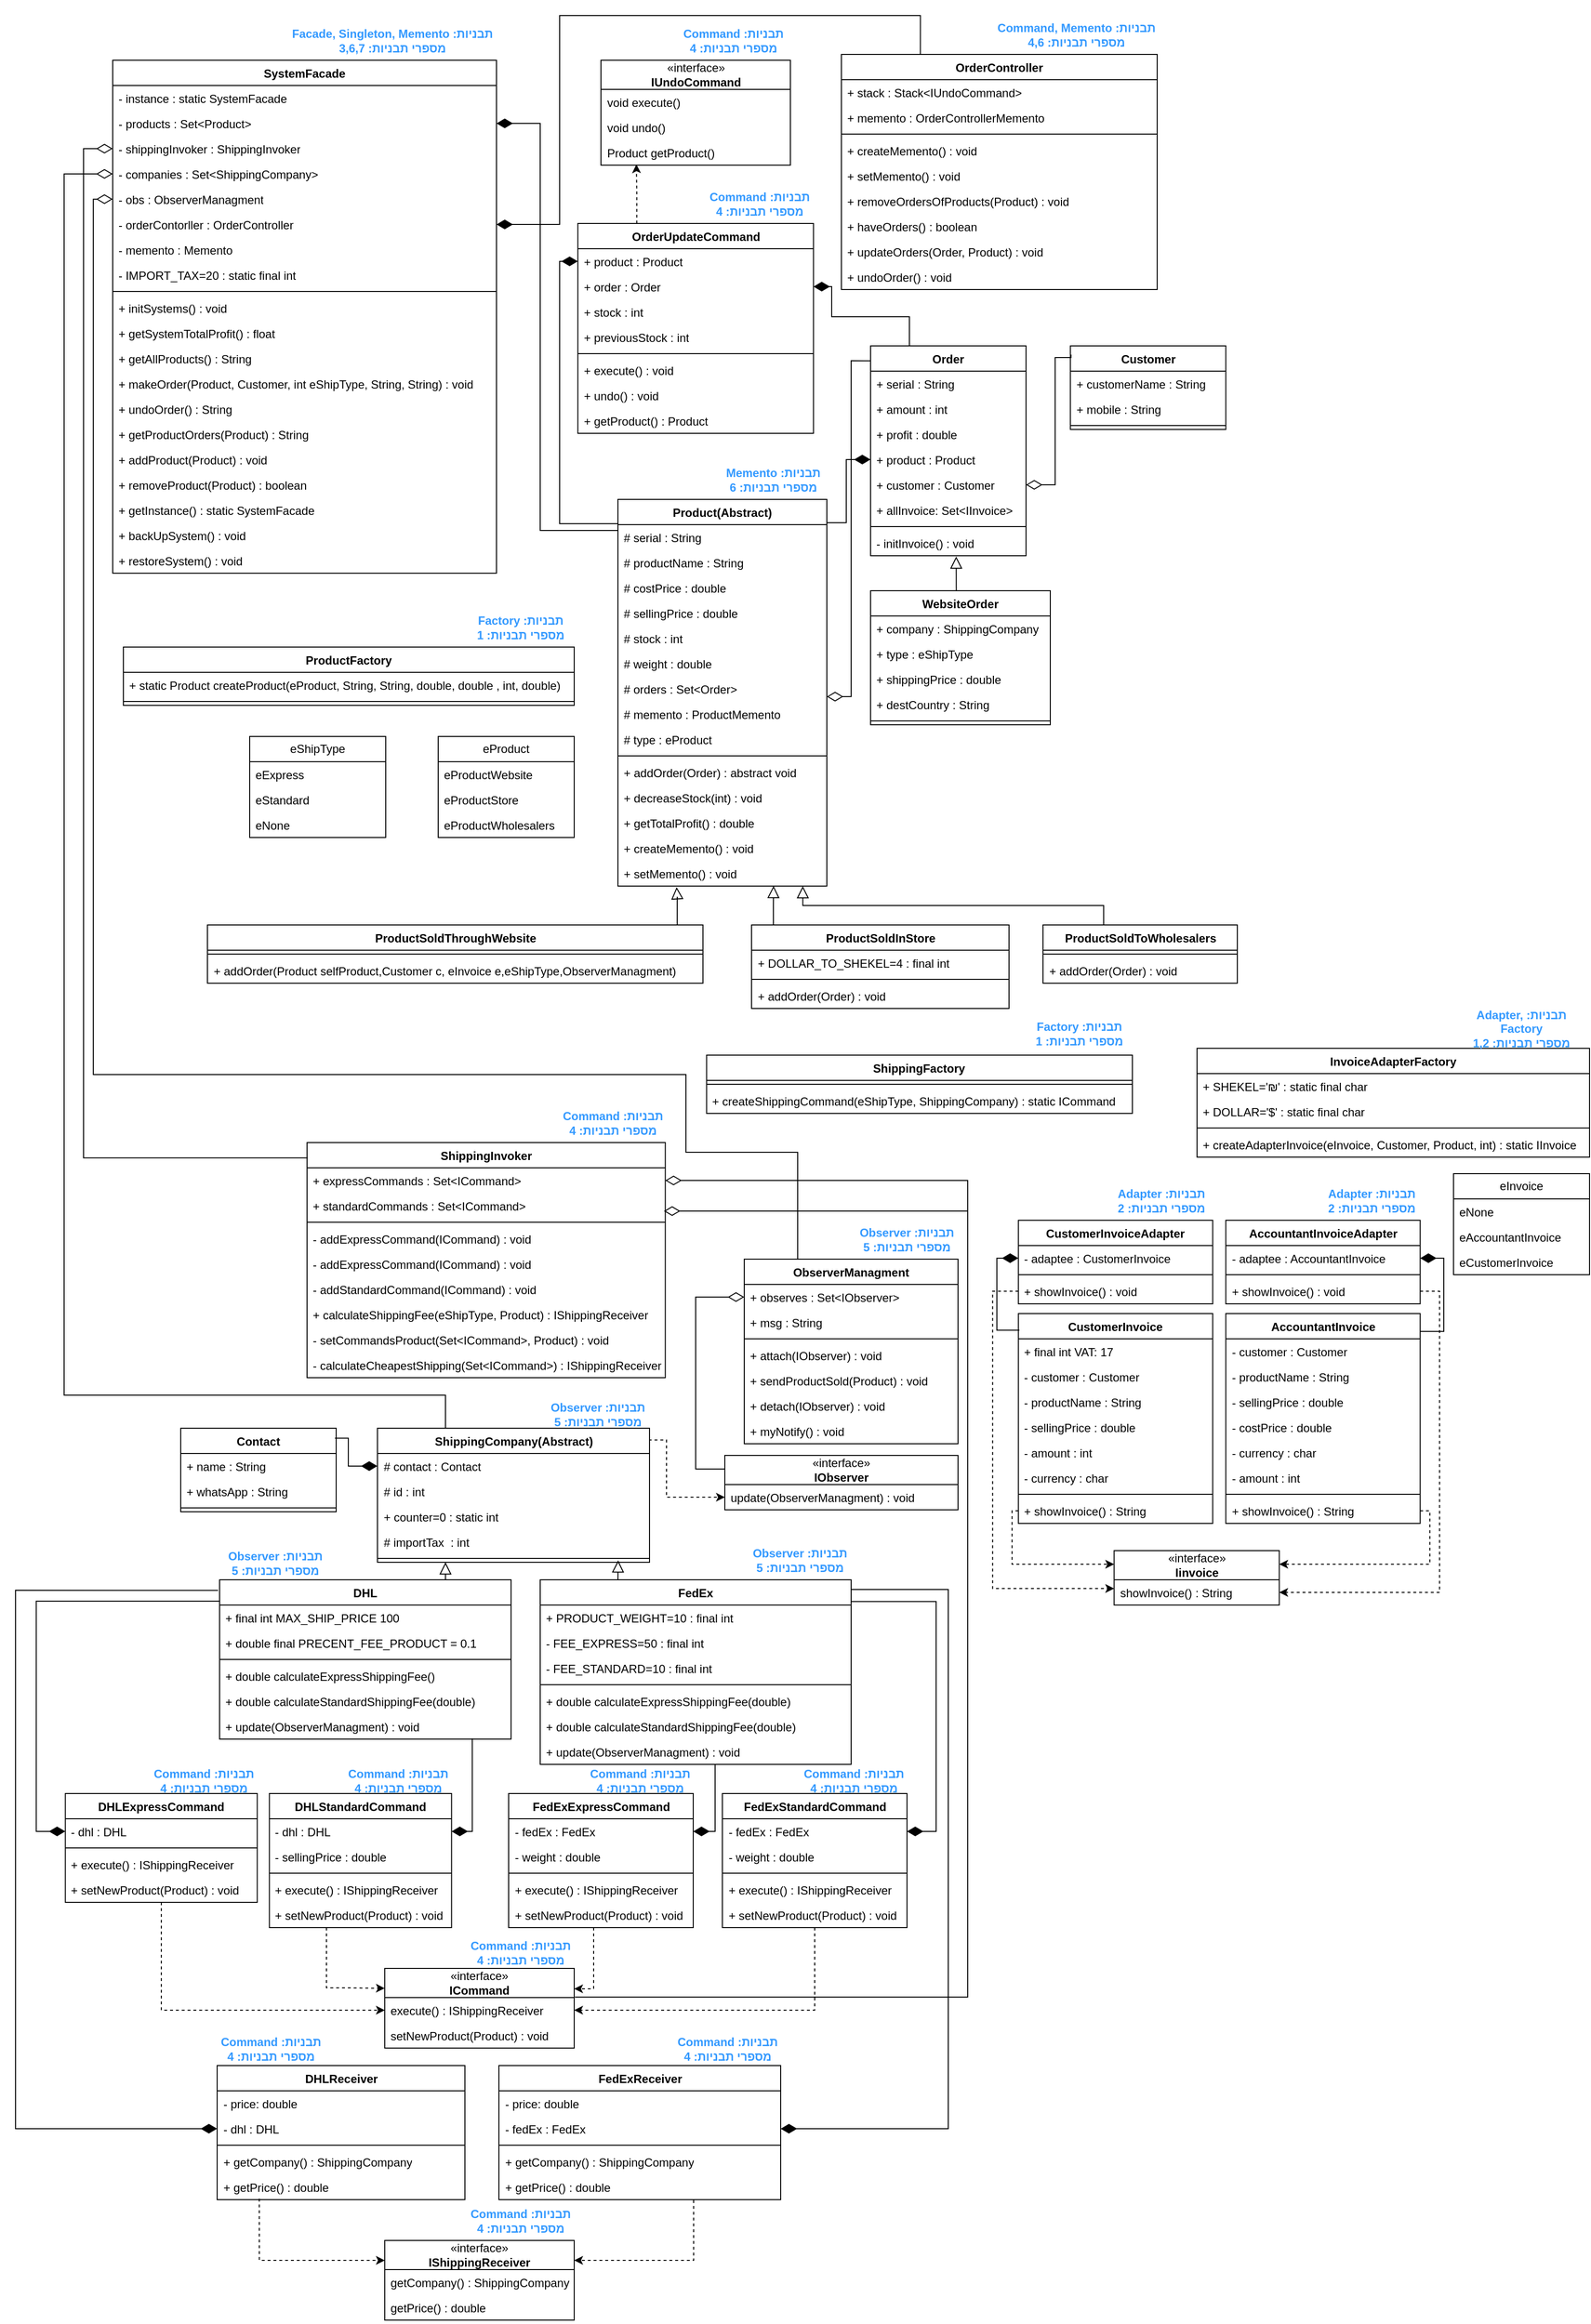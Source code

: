 <mxfile version="21.4.0" type="device">
  <diagram name="‫עמוד-1‬" id="NSOdITBFpndG5ONiXuww">
    <mxGraphModel dx="3901" dy="1882" grid="1" gridSize="10" guides="1" tooltips="1" connect="1" arrows="1" fold="1" page="1" pageScale="1" pageWidth="1169" pageHeight="1654" math="0" shadow="0">
      <root>
        <mxCell id="0" />
        <mxCell id="1" parent="0" />
        <mxCell id="ysHhir6P_XAannCN7Vos-1" value="Product(Abstract)" style="swimlane;fontStyle=1;align=center;verticalAlign=top;childLayout=stackLayout;horizontal=1;startSize=26;horizontalStack=0;resizeParent=1;resizeParentMax=0;resizeLast=0;collapsible=1;marginBottom=0;whiteSpace=wrap;html=1;" parent="1" vertex="1">
          <mxGeometry x="-1860" y="-62" width="215" height="398" as="geometry" />
        </mxCell>
        <mxCell id="ysHhir6P_XAannCN7Vos-2" value="# serial : String" style="text;align=left;verticalAlign=top;spacingLeft=4;spacingRight=4;overflow=hidden;rotatable=0;points=[[0,0.5],[1,0.5]];portConstraint=eastwest;whiteSpace=wrap;html=1;" parent="ysHhir6P_XAannCN7Vos-1" vertex="1">
          <mxGeometry y="26" width="215" height="26" as="geometry" />
        </mxCell>
        <mxCell id="ysHhir6P_XAannCN7Vos-3" value="# productName : String" style="text;strokeColor=none;fillColor=none;align=left;verticalAlign=top;spacingLeft=4;spacingRight=4;overflow=hidden;rotatable=0;points=[[0,0.5],[1,0.5]];portConstraint=eastwest;whiteSpace=wrap;html=1;" parent="ysHhir6P_XAannCN7Vos-1" vertex="1">
          <mxGeometry y="52" width="215" height="26" as="geometry" />
        </mxCell>
        <mxCell id="ysHhir6P_XAannCN7Vos-4" value="# costPrice : double" style="text;strokeColor=none;fillColor=none;align=left;verticalAlign=top;spacingLeft=4;spacingRight=4;overflow=hidden;rotatable=0;points=[[0,0.5],[1,0.5]];portConstraint=eastwest;whiteSpace=wrap;html=1;" parent="ysHhir6P_XAannCN7Vos-1" vertex="1">
          <mxGeometry y="78" width="215" height="26" as="geometry" />
        </mxCell>
        <mxCell id="ysHhir6P_XAannCN7Vos-5" value="# sellingPrice : double" style="text;strokeColor=none;fillColor=none;align=left;verticalAlign=top;spacingLeft=4;spacingRight=4;overflow=hidden;rotatable=0;points=[[0,0.5],[1,0.5]];portConstraint=eastwest;whiteSpace=wrap;html=1;" parent="ysHhir6P_XAannCN7Vos-1" vertex="1">
          <mxGeometry y="104" width="215" height="26" as="geometry" />
        </mxCell>
        <mxCell id="ysHhir6P_XAannCN7Vos-6" value="# stock : int" style="text;strokeColor=none;fillColor=none;align=left;verticalAlign=top;spacingLeft=4;spacingRight=4;overflow=hidden;rotatable=0;points=[[0,0.5],[1,0.5]];portConstraint=eastwest;whiteSpace=wrap;html=1;" parent="ysHhir6P_XAannCN7Vos-1" vertex="1">
          <mxGeometry y="130" width="215" height="26" as="geometry" />
        </mxCell>
        <mxCell id="UtTH5bQyzC8oMdL-rNqI-26" value="# weight : double" style="text;strokeColor=none;fillColor=none;align=left;verticalAlign=top;spacingLeft=4;spacingRight=4;overflow=hidden;rotatable=0;points=[[0,0.5],[1,0.5]];portConstraint=eastwest;whiteSpace=wrap;html=1;" parent="ysHhir6P_XAannCN7Vos-1" vertex="1">
          <mxGeometry y="156" width="215" height="26" as="geometry" />
        </mxCell>
        <mxCell id="cc0h7DlYqz3N8uV7RII0-1" value="# orders : Set&amp;lt;Order&amp;gt;" style="text;align=left;verticalAlign=top;spacingLeft=4;spacingRight=4;overflow=hidden;rotatable=0;points=[[0,0.5],[1,0.5]];portConstraint=eastwest;whiteSpace=wrap;html=1;" parent="ysHhir6P_XAannCN7Vos-1" vertex="1">
          <mxGeometry y="182" width="215" height="26" as="geometry" />
        </mxCell>
        <mxCell id="ysHhir6P_XAannCN7Vos-7" value="# memento : ProductMemento" style="text;align=left;verticalAlign=top;spacingLeft=4;spacingRight=4;overflow=hidden;rotatable=0;points=[[0,0.5],[1,0.5]];portConstraint=eastwest;whiteSpace=wrap;html=1;" parent="ysHhir6P_XAannCN7Vos-1" vertex="1">
          <mxGeometry y="208" width="215" height="26" as="geometry" />
        </mxCell>
        <mxCell id="ce1McrgnzSEC69H92wvw-1" value="# type : eProduct" style="text;align=left;verticalAlign=top;spacingLeft=4;spacingRight=4;overflow=hidden;rotatable=0;points=[[0,0.5],[1,0.5]];portConstraint=eastwest;whiteSpace=wrap;html=1;" vertex="1" parent="ysHhir6P_XAannCN7Vos-1">
          <mxGeometry y="234" width="215" height="26" as="geometry" />
        </mxCell>
        <mxCell id="ysHhir6P_XAannCN7Vos-8" value="" style="line;strokeWidth=1;fillColor=none;align=left;verticalAlign=middle;spacingTop=-1;spacingLeft=3;spacingRight=3;rotatable=0;labelPosition=right;points=[];portConstraint=eastwest;strokeColor=inherit;" parent="ysHhir6P_XAannCN7Vos-1" vertex="1">
          <mxGeometry y="260" width="215" height="8" as="geometry" />
        </mxCell>
        <mxCell id="ysHhir6P_XAannCN7Vos-9" value="+ addOrder(Order) : abstract void&amp;nbsp;" style="text;strokeColor=none;fillColor=none;align=left;verticalAlign=top;spacingLeft=4;spacingRight=4;overflow=hidden;rotatable=0;points=[[0,0.5],[1,0.5]];portConstraint=eastwest;whiteSpace=wrap;html=1;" parent="ysHhir6P_XAannCN7Vos-1" vertex="1">
          <mxGeometry y="268" width="215" height="26" as="geometry" />
        </mxCell>
        <mxCell id="ysHhir6P_XAannCN7Vos-10" value="+ decreaseStock(int) : void&amp;nbsp;" style="text;strokeColor=none;fillColor=none;align=left;verticalAlign=top;spacingLeft=4;spacingRight=4;overflow=hidden;rotatable=0;points=[[0,0.5],[1,0.5]];portConstraint=eastwest;whiteSpace=wrap;html=1;" parent="ysHhir6P_XAannCN7Vos-1" vertex="1">
          <mxGeometry y="294" width="215" height="26" as="geometry" />
        </mxCell>
        <mxCell id="cc0h7DlYqz3N8uV7RII0-2" value="+ getTotalProfit() : double&amp;nbsp;" style="text;strokeColor=none;fillColor=none;align=left;verticalAlign=top;spacingLeft=4;spacingRight=4;overflow=hidden;rotatable=0;points=[[0,0.5],[1,0.5]];portConstraint=eastwest;whiteSpace=wrap;html=1;" parent="ysHhir6P_XAannCN7Vos-1" vertex="1">
          <mxGeometry y="320" width="215" height="26" as="geometry" />
        </mxCell>
        <mxCell id="cc0h7DlYqz3N8uV7RII0-3" value="+ createMemento() : void&amp;nbsp;" style="text;strokeColor=none;fillColor=none;align=left;verticalAlign=top;spacingLeft=4;spacingRight=4;overflow=hidden;rotatable=0;points=[[0,0.5],[1,0.5]];portConstraint=eastwest;whiteSpace=wrap;html=1;" parent="ysHhir6P_XAannCN7Vos-1" vertex="1">
          <mxGeometry y="346" width="215" height="26" as="geometry" />
        </mxCell>
        <mxCell id="cc0h7DlYqz3N8uV7RII0-4" value="+ setMemento() : void&amp;nbsp;" style="text;strokeColor=none;fillColor=none;align=left;verticalAlign=top;spacingLeft=4;spacingRight=4;overflow=hidden;rotatable=0;points=[[0,0.5],[1,0.5]];portConstraint=eastwest;whiteSpace=wrap;html=1;" parent="ysHhir6P_XAannCN7Vos-1" vertex="1">
          <mxGeometry y="372" width="215" height="26" as="geometry" />
        </mxCell>
        <mxCell id="ysHhir6P_XAannCN7Vos-17" value="Order" style="swimlane;fontStyle=1;align=center;verticalAlign=top;childLayout=stackLayout;horizontal=1;startSize=26;horizontalStack=0;resizeParent=1;resizeParentMax=0;resizeLast=0;collapsible=1;marginBottom=0;whiteSpace=wrap;html=1;" parent="1" vertex="1">
          <mxGeometry x="-1600" y="-220" width="160" height="216" as="geometry" />
        </mxCell>
        <mxCell id="JSz71IsSp4HoEw7jzIXg-45" value="+ serial : String" style="text;strokeColor=none;fillColor=none;align=left;verticalAlign=top;spacingLeft=4;spacingRight=4;overflow=hidden;rotatable=0;points=[[0,0.5],[1,0.5]];portConstraint=eastwest;whiteSpace=wrap;html=1;" parent="ysHhir6P_XAannCN7Vos-17" vertex="1">
          <mxGeometry y="26" width="160" height="26" as="geometry" />
        </mxCell>
        <mxCell id="cc0h7DlYqz3N8uV7RII0-6" value="+ amount : int" style="text;strokeColor=none;fillColor=none;align=left;verticalAlign=top;spacingLeft=4;spacingRight=4;overflow=hidden;rotatable=0;points=[[0,0.5],[1,0.5]];portConstraint=eastwest;whiteSpace=wrap;html=1;" parent="ysHhir6P_XAannCN7Vos-17" vertex="1">
          <mxGeometry y="52" width="160" height="26" as="geometry" />
        </mxCell>
        <mxCell id="cc0h7DlYqz3N8uV7RII0-7" value="+ profit : double" style="text;strokeColor=none;fillColor=none;align=left;verticalAlign=top;spacingLeft=4;spacingRight=4;overflow=hidden;rotatable=0;points=[[0,0.5],[1,0.5]];portConstraint=eastwest;whiteSpace=wrap;html=1;" parent="ysHhir6P_XAannCN7Vos-17" vertex="1">
          <mxGeometry y="78" width="160" height="26" as="geometry" />
        </mxCell>
        <mxCell id="ysHhir6P_XAannCN7Vos-18" value="+ product : Product" style="text;strokeColor=none;fillColor=none;align=left;verticalAlign=top;spacingLeft=4;spacingRight=4;overflow=hidden;rotatable=0;points=[[0,0.5],[1,0.5]];portConstraint=eastwest;whiteSpace=wrap;html=1;" parent="ysHhir6P_XAannCN7Vos-17" vertex="1">
          <mxGeometry y="104" width="160" height="26" as="geometry" />
        </mxCell>
        <mxCell id="ysHhir6P_XAannCN7Vos-19" value="+ customer : Customer" style="text;strokeColor=none;fillColor=none;align=left;verticalAlign=top;spacingLeft=4;spacingRight=4;overflow=hidden;rotatable=0;points=[[0,0.5],[1,0.5]];portConstraint=eastwest;whiteSpace=wrap;html=1;" parent="ysHhir6P_XAannCN7Vos-17" vertex="1">
          <mxGeometry y="130" width="160" height="26" as="geometry" />
        </mxCell>
        <mxCell id="ysHhir6P_XAannCN7Vos-22" value="+ allInvoice: Set&amp;lt;IInvoice&amp;gt;" style="text;align=left;verticalAlign=top;spacingLeft=4;spacingRight=4;overflow=hidden;rotatable=0;points=[[0,0.5],[1,0.5]];portConstraint=eastwest;whiteSpace=wrap;html=1;" parent="ysHhir6P_XAannCN7Vos-17" vertex="1">
          <mxGeometry y="156" width="160" height="26" as="geometry" />
        </mxCell>
        <mxCell id="ysHhir6P_XAannCN7Vos-20" value="" style="line;strokeWidth=1;fillColor=none;align=left;verticalAlign=middle;spacingTop=-1;spacingLeft=3;spacingRight=3;rotatable=0;labelPosition=right;points=[];portConstraint=eastwest;strokeColor=inherit;" parent="ysHhir6P_XAannCN7Vos-17" vertex="1">
          <mxGeometry y="182" width="160" height="8" as="geometry" />
        </mxCell>
        <mxCell id="ysHhir6P_XAannCN7Vos-21" value="- initInvoice() : void&amp;nbsp;" style="text;strokeColor=none;fillColor=none;align=left;verticalAlign=top;spacingLeft=4;spacingRight=4;overflow=hidden;rotatable=0;points=[[0,0.5],[1,0.5]];portConstraint=eastwest;whiteSpace=wrap;html=1;" parent="ysHhir6P_XAannCN7Vos-17" vertex="1">
          <mxGeometry y="190" width="160" height="26" as="geometry" />
        </mxCell>
        <mxCell id="ysHhir6P_XAannCN7Vos-26" value="Customer" style="swimlane;fontStyle=1;align=center;verticalAlign=top;childLayout=stackLayout;horizontal=1;startSize=26;horizontalStack=0;resizeParent=1;resizeParentMax=0;resizeLast=0;collapsible=1;marginBottom=0;whiteSpace=wrap;html=1;" parent="1" vertex="1">
          <mxGeometry x="-1394.33" y="-220" width="160" height="86" as="geometry" />
        </mxCell>
        <mxCell id="ysHhir6P_XAannCN7Vos-27" value="+ customerName : String" style="text;strokeColor=none;fillColor=none;align=left;verticalAlign=top;spacingLeft=4;spacingRight=4;overflow=hidden;rotatable=0;points=[[0,0.5],[1,0.5]];portConstraint=eastwest;whiteSpace=wrap;html=1;" parent="ysHhir6P_XAannCN7Vos-26" vertex="1">
          <mxGeometry y="26" width="160" height="26" as="geometry" />
        </mxCell>
        <mxCell id="ysHhir6P_XAannCN7Vos-28" value="+ mobile : String" style="text;strokeColor=none;fillColor=none;align=left;verticalAlign=top;spacingLeft=4;spacingRight=4;overflow=hidden;rotatable=0;points=[[0,0.5],[1,0.5]];portConstraint=eastwest;whiteSpace=wrap;html=1;" parent="ysHhir6P_XAannCN7Vos-26" vertex="1">
          <mxGeometry y="52" width="160" height="26" as="geometry" />
        </mxCell>
        <mxCell id="ysHhir6P_XAannCN7Vos-29" value="" style="line;strokeWidth=1;fillColor=none;align=left;verticalAlign=middle;spacingTop=-1;spacingLeft=3;spacingRight=3;rotatable=0;labelPosition=right;points=[];portConstraint=eastwest;strokeColor=inherit;" parent="ysHhir6P_XAannCN7Vos-26" vertex="1">
          <mxGeometry y="78" width="160" height="8" as="geometry" />
        </mxCell>
        <mxCell id="ysHhir6P_XAannCN7Vos-37" value="ProductSoldThroughWebsite" style="swimlane;fontStyle=1;align=center;verticalAlign=top;childLayout=stackLayout;horizontal=1;startSize=26;horizontalStack=0;resizeParent=1;resizeParentMax=0;resizeLast=0;collapsible=1;marginBottom=0;whiteSpace=wrap;html=1;" parent="1" vertex="1">
          <mxGeometry x="-2282.5" y="376" width="510" height="60" as="geometry" />
        </mxCell>
        <mxCell id="ysHhir6P_XAannCN7Vos-41" value="" style="line;strokeWidth=1;fillColor=none;align=left;verticalAlign=middle;spacingTop=-1;spacingLeft=3;spacingRight=3;rotatable=0;labelPosition=right;points=[];portConstraint=eastwest;strokeColor=inherit;" parent="ysHhir6P_XAannCN7Vos-37" vertex="1">
          <mxGeometry y="26" width="510" height="8" as="geometry" />
        </mxCell>
        <mxCell id="ysHhir6P_XAannCN7Vos-42" value="+ addOrder(Product selfProduct,Customer c, eInvoice e,eShipType,ObserverManagment)&amp;nbsp;" style="text;strokeColor=none;fillColor=none;align=left;verticalAlign=top;spacingLeft=4;spacingRight=4;overflow=hidden;rotatable=0;points=[[0,0.5],[1,0.5]];portConstraint=eastwest;whiteSpace=wrap;html=1;" parent="ysHhir6P_XAannCN7Vos-37" vertex="1">
          <mxGeometry y="34" width="510" height="26" as="geometry" />
        </mxCell>
        <mxCell id="ysHhir6P_XAannCN7Vos-43" value="eShipType" style="swimlane;fontStyle=0;childLayout=stackLayout;horizontal=1;startSize=26;horizontalStack=0;resizeParent=1;resizeParentMax=0;resizeLast=0;collapsible=1;marginBottom=0;whiteSpace=wrap;html=1;" parent="1" vertex="1">
          <mxGeometry x="-2239" y="182" width="140" height="104" as="geometry" />
        </mxCell>
        <mxCell id="ysHhir6P_XAannCN7Vos-44" value="eExpress" style="text;strokeColor=none;fillColor=none;align=left;verticalAlign=top;spacingLeft=4;spacingRight=4;overflow=hidden;rotatable=0;points=[[0,0.5],[1,0.5]];portConstraint=eastwest;whiteSpace=wrap;html=1;" parent="ysHhir6P_XAannCN7Vos-43" vertex="1">
          <mxGeometry y="26" width="140" height="26" as="geometry" />
        </mxCell>
        <mxCell id="ysHhir6P_XAannCN7Vos-45" value="eStandard" style="text;strokeColor=none;fillColor=none;align=left;verticalAlign=top;spacingLeft=4;spacingRight=4;overflow=hidden;rotatable=0;points=[[0,0.5],[1,0.5]];portConstraint=eastwest;whiteSpace=wrap;html=1;" parent="ysHhir6P_XAannCN7Vos-43" vertex="1">
          <mxGeometry y="52" width="140" height="26" as="geometry" />
        </mxCell>
        <mxCell id="cc0h7DlYqz3N8uV7RII0-13" value="eNone" style="text;strokeColor=none;fillColor=none;align=left;verticalAlign=top;spacingLeft=4;spacingRight=4;overflow=hidden;rotatable=0;points=[[0,0.5],[1,0.5]];portConstraint=eastwest;whiteSpace=wrap;html=1;" parent="ysHhir6P_XAannCN7Vos-43" vertex="1">
          <mxGeometry y="78" width="140" height="26" as="geometry" />
        </mxCell>
        <mxCell id="ysHhir6P_XAannCN7Vos-54" value="ProductSoldInStore" style="swimlane;fontStyle=1;align=center;verticalAlign=top;childLayout=stackLayout;horizontal=1;startSize=26;horizontalStack=0;resizeParent=1;resizeParentMax=0;resizeLast=0;collapsible=1;marginBottom=0;whiteSpace=wrap;html=1;" parent="1" vertex="1">
          <mxGeometry x="-1722.5" y="376" width="265" height="86" as="geometry" />
        </mxCell>
        <mxCell id="ysHhir6P_XAannCN7Vos-55" value="+ DOLLAR_TO_SHEKEL=4 : final int&amp;nbsp;" style="text;strokeColor=none;fillColor=none;align=left;verticalAlign=top;spacingLeft=4;spacingRight=4;overflow=hidden;rotatable=0;points=[[0,0.5],[1,0.5]];portConstraint=eastwest;whiteSpace=wrap;html=1;" parent="ysHhir6P_XAannCN7Vos-54" vertex="1">
          <mxGeometry y="26" width="265" height="26" as="geometry" />
        </mxCell>
        <mxCell id="ysHhir6P_XAannCN7Vos-57" value="" style="line;strokeWidth=1;fillColor=none;align=left;verticalAlign=middle;spacingTop=-1;spacingLeft=3;spacingRight=3;rotatable=0;labelPosition=right;points=[];portConstraint=eastwest;strokeColor=inherit;" parent="ysHhir6P_XAannCN7Vos-54" vertex="1">
          <mxGeometry y="52" width="265" height="8" as="geometry" />
        </mxCell>
        <mxCell id="ysHhir6P_XAannCN7Vos-58" value="+ addOrder(Order) : void&amp;nbsp;" style="text;strokeColor=none;fillColor=none;align=left;verticalAlign=top;spacingLeft=4;spacingRight=4;overflow=hidden;rotatable=0;points=[[0,0.5],[1,0.5]];portConstraint=eastwest;whiteSpace=wrap;html=1;" parent="ysHhir6P_XAannCN7Vos-54" vertex="1">
          <mxGeometry y="60" width="265" height="26" as="geometry" />
        </mxCell>
        <mxCell id="ysHhir6P_XAannCN7Vos-70" value="«interface»&lt;br style=&quot;border-color: var(--border-color);&quot;&gt;&lt;b&gt;Iinvoice&lt;/b&gt;" style="swimlane;fontStyle=0;childLayout=stackLayout;horizontal=1;startSize=30;horizontalStack=0;resizeParent=1;resizeParentMax=0;resizeLast=0;collapsible=1;marginBottom=0;whiteSpace=wrap;html=1;" parent="1" vertex="1">
          <mxGeometry x="-1349.33" y="1020" width="170" height="56" as="geometry" />
        </mxCell>
        <mxCell id="ysHhir6P_XAannCN7Vos-71" value="showInvoice() : String" style="text;strokeColor=none;fillColor=none;align=left;verticalAlign=top;spacingLeft=4;spacingRight=4;overflow=hidden;rotatable=0;points=[[0,0.5],[1,0.5]];portConstraint=eastwest;whiteSpace=wrap;html=1;" parent="ysHhir6P_XAannCN7Vos-70" vertex="1">
          <mxGeometry y="30" width="170" height="26" as="geometry" />
        </mxCell>
        <mxCell id="ysHhir6P_XAannCN7Vos-77" value="ProductSoldToWholesalers" style="swimlane;fontStyle=1;align=center;verticalAlign=top;childLayout=stackLayout;horizontal=1;startSize=26;horizontalStack=0;resizeParent=1;resizeParentMax=0;resizeLast=0;collapsible=1;marginBottom=0;whiteSpace=wrap;html=1;" parent="1" vertex="1">
          <mxGeometry x="-1422.5" y="376" width="200" height="60" as="geometry" />
        </mxCell>
        <mxCell id="ysHhir6P_XAannCN7Vos-79" value="" style="line;strokeWidth=1;fillColor=none;align=left;verticalAlign=middle;spacingTop=-1;spacingLeft=3;spacingRight=3;rotatable=0;labelPosition=right;points=[];portConstraint=eastwest;strokeColor=inherit;" parent="ysHhir6P_XAannCN7Vos-77" vertex="1">
          <mxGeometry y="26" width="200" height="8" as="geometry" />
        </mxCell>
        <mxCell id="ysHhir6P_XAannCN7Vos-80" value="+ addOrder(Order) : void&amp;nbsp;" style="text;strokeColor=none;fillColor=none;align=left;verticalAlign=top;spacingLeft=4;spacingRight=4;overflow=hidden;rotatable=0;points=[[0,0.5],[1,0.5]];portConstraint=eastwest;whiteSpace=wrap;html=1;" parent="ysHhir6P_XAannCN7Vos-77" vertex="1">
          <mxGeometry y="34" width="200" height="26" as="geometry" />
        </mxCell>
        <mxCell id="ysHhir6P_XAannCN7Vos-83" value="CustomerInvoice" style="swimlane;fontStyle=1;align=center;verticalAlign=top;childLayout=stackLayout;horizontal=1;startSize=26;horizontalStack=0;resizeParent=1;resizeParentMax=0;resizeLast=0;collapsible=1;marginBottom=0;whiteSpace=wrap;html=1;" parent="1" vertex="1">
          <mxGeometry x="-1447.83" y="776" width="200" height="216" as="geometry" />
        </mxCell>
        <mxCell id="ysHhir6P_XAannCN7Vos-84" value="+ final int VAT: 17" style="text;align=left;verticalAlign=top;spacingLeft=4;spacingRight=4;overflow=hidden;rotatable=0;points=[[0,0.5],[1,0.5]];portConstraint=eastwest;whiteSpace=wrap;html=1;" parent="ysHhir6P_XAannCN7Vos-83" vertex="1">
          <mxGeometry y="26" width="200" height="26" as="geometry" />
        </mxCell>
        <mxCell id="cc0h7DlYqz3N8uV7RII0-22" value="- customer : Customer" style="text;align=left;verticalAlign=top;spacingLeft=4;spacingRight=4;overflow=hidden;rotatable=0;points=[[0,0.5],[1,0.5]];portConstraint=eastwest;whiteSpace=wrap;html=1;" parent="ysHhir6P_XAannCN7Vos-83" vertex="1">
          <mxGeometry y="52" width="200" height="26" as="geometry" />
        </mxCell>
        <mxCell id="cc0h7DlYqz3N8uV7RII0-23" value="- productName : String" style="text;align=left;verticalAlign=top;spacingLeft=4;spacingRight=4;overflow=hidden;rotatable=0;points=[[0,0.5],[1,0.5]];portConstraint=eastwest;whiteSpace=wrap;html=1;" parent="ysHhir6P_XAannCN7Vos-83" vertex="1">
          <mxGeometry y="78" width="200" height="26" as="geometry" />
        </mxCell>
        <mxCell id="cc0h7DlYqz3N8uV7RII0-24" value="- sellingPrice : double" style="text;align=left;verticalAlign=top;spacingLeft=4;spacingRight=4;overflow=hidden;rotatable=0;points=[[0,0.5],[1,0.5]];portConstraint=eastwest;whiteSpace=wrap;html=1;" parent="ysHhir6P_XAannCN7Vos-83" vertex="1">
          <mxGeometry y="104" width="200" height="26" as="geometry" />
        </mxCell>
        <mxCell id="cc0h7DlYqz3N8uV7RII0-26" value="- amount : int" style="text;align=left;verticalAlign=top;spacingLeft=4;spacingRight=4;overflow=hidden;rotatable=0;points=[[0,0.5],[1,0.5]];portConstraint=eastwest;whiteSpace=wrap;html=1;" parent="ysHhir6P_XAannCN7Vos-83" vertex="1">
          <mxGeometry y="130" width="200" height="26" as="geometry" />
        </mxCell>
        <mxCell id="cc0h7DlYqz3N8uV7RII0-25" value="- currency : char" style="text;align=left;verticalAlign=top;spacingLeft=4;spacingRight=4;overflow=hidden;rotatable=0;points=[[0,0.5],[1,0.5]];portConstraint=eastwest;whiteSpace=wrap;html=1;" parent="ysHhir6P_XAannCN7Vos-83" vertex="1">
          <mxGeometry y="156" width="200" height="26" as="geometry" />
        </mxCell>
        <mxCell id="ysHhir6P_XAannCN7Vos-85" value="" style="line;strokeWidth=1;fillColor=none;align=left;verticalAlign=middle;spacingTop=-1;spacingLeft=3;spacingRight=3;rotatable=0;labelPosition=right;points=[];portConstraint=eastwest;strokeColor=inherit;" parent="ysHhir6P_XAannCN7Vos-83" vertex="1">
          <mxGeometry y="182" width="200" height="8" as="geometry" />
        </mxCell>
        <mxCell id="ysHhir6P_XAannCN7Vos-86" value="+ showInvoice() : String" style="text;strokeColor=none;fillColor=none;align=left;verticalAlign=top;spacingLeft=4;spacingRight=4;overflow=hidden;rotatable=0;points=[[0,0.5],[1,0.5]];portConstraint=eastwest;whiteSpace=wrap;html=1;" parent="ysHhir6P_XAannCN7Vos-83" vertex="1">
          <mxGeometry y="190" width="200" height="26" as="geometry" />
        </mxCell>
        <mxCell id="ysHhir6P_XAannCN7Vos-88" style="edgeStyle=orthogonalEdgeStyle;rounded=0;orthogonalLoop=1;jettySize=auto;html=1;entryX=0;entryY=0.25;entryDx=0;entryDy=0;dashed=1;exitX=0;exitY=0.5;exitDx=0;exitDy=0;" parent="1" source="ysHhir6P_XAannCN7Vos-86" target="ysHhir6P_XAannCN7Vos-70" edge="1">
          <mxGeometry relative="1" as="geometry">
            <Array as="points">
              <mxPoint x="-1454.33" y="979" />
              <mxPoint x="-1454.33" y="1034" />
            </Array>
          </mxGeometry>
        </mxCell>
        <mxCell id="LWyZm3HH5CBz1IbHdYnm-17" style="edgeStyle=orthogonalEdgeStyle;rounded=0;orthogonalLoop=1;jettySize=auto;html=1;exitX=1;exitY=0.085;exitDx=0;exitDy=0;exitPerimeter=0;endArrow=diamondThin;endFill=1;startSize=6;endSize=14;" parent="1" source="ysHhir6P_XAannCN7Vos-89" target="ysHhir6P_XAannCN7Vos-102" edge="1">
          <mxGeometry relative="1" as="geometry">
            <Array as="points">
              <mxPoint x="-1010" y="794" />
              <mxPoint x="-1010" y="719" />
            </Array>
          </mxGeometry>
        </mxCell>
        <mxCell id="ysHhir6P_XAannCN7Vos-89" value="AccountantInvoice" style="swimlane;fontStyle=1;align=center;verticalAlign=top;childLayout=stackLayout;horizontal=1;startSize=26;horizontalStack=0;resizeParent=1;resizeParentMax=0;resizeLast=0;collapsible=1;marginBottom=0;whiteSpace=wrap;html=1;" parent="1" vertex="1">
          <mxGeometry x="-1234.33" y="776" width="200" height="216" as="geometry" />
        </mxCell>
        <mxCell id="ysHhir6P_XAannCN7Vos-90" value="- customer : Customer" style="text;align=left;verticalAlign=top;spacingLeft=4;spacingRight=4;overflow=hidden;rotatable=0;points=[[0,0.5],[1,0.5]];portConstraint=eastwest;whiteSpace=wrap;html=1;" parent="ysHhir6P_XAannCN7Vos-89" vertex="1">
          <mxGeometry y="26" width="200" height="26" as="geometry" />
        </mxCell>
        <mxCell id="cc0h7DlYqz3N8uV7RII0-20" value="- productName : String" style="text;align=left;verticalAlign=top;spacingLeft=4;spacingRight=4;overflow=hidden;rotatable=0;points=[[0,0.5],[1,0.5]];portConstraint=eastwest;whiteSpace=wrap;html=1;" parent="ysHhir6P_XAannCN7Vos-89" vertex="1">
          <mxGeometry y="52" width="200" height="26" as="geometry" />
        </mxCell>
        <mxCell id="cc0h7DlYqz3N8uV7RII0-18" value="- sellingPrice : double" style="text;align=left;verticalAlign=top;spacingLeft=4;spacingRight=4;overflow=hidden;rotatable=0;points=[[0,0.5],[1,0.5]];portConstraint=eastwest;whiteSpace=wrap;html=1;" parent="ysHhir6P_XAannCN7Vos-89" vertex="1">
          <mxGeometry y="78" width="200" height="26" as="geometry" />
        </mxCell>
        <mxCell id="cc0h7DlYqz3N8uV7RII0-17" value="- costPrice : double" style="text;align=left;verticalAlign=top;spacingLeft=4;spacingRight=4;overflow=hidden;rotatable=0;points=[[0,0.5],[1,0.5]];portConstraint=eastwest;whiteSpace=wrap;html=1;" parent="ysHhir6P_XAannCN7Vos-89" vertex="1">
          <mxGeometry y="104" width="200" height="26" as="geometry" />
        </mxCell>
        <mxCell id="cc0h7DlYqz3N8uV7RII0-19" value="- currency : char" style="text;align=left;verticalAlign=top;spacingLeft=4;spacingRight=4;overflow=hidden;rotatable=0;points=[[0,0.5],[1,0.5]];portConstraint=eastwest;whiteSpace=wrap;html=1;" parent="ysHhir6P_XAannCN7Vos-89" vertex="1">
          <mxGeometry y="130" width="200" height="26" as="geometry" />
        </mxCell>
        <mxCell id="cc0h7DlYqz3N8uV7RII0-21" value="- amount : int" style="text;align=left;verticalAlign=top;spacingLeft=4;spacingRight=4;overflow=hidden;rotatable=0;points=[[0,0.5],[1,0.5]];portConstraint=eastwest;whiteSpace=wrap;html=1;" parent="ysHhir6P_XAannCN7Vos-89" vertex="1">
          <mxGeometry y="156" width="200" height="26" as="geometry" />
        </mxCell>
        <mxCell id="ysHhir6P_XAannCN7Vos-91" value="" style="line;strokeWidth=1;fillColor=none;align=left;verticalAlign=middle;spacingTop=-1;spacingLeft=3;spacingRight=3;rotatable=0;labelPosition=right;points=[];portConstraint=eastwest;strokeColor=inherit;" parent="ysHhir6P_XAannCN7Vos-89" vertex="1">
          <mxGeometry y="182" width="200" height="8" as="geometry" />
        </mxCell>
        <mxCell id="ysHhir6P_XAannCN7Vos-92" value="+ showInvoice() : String" style="text;strokeColor=none;fillColor=none;align=left;verticalAlign=top;spacingLeft=4;spacingRight=4;overflow=hidden;rotatable=0;points=[[0,0.5],[1,0.5]];portConstraint=eastwest;whiteSpace=wrap;html=1;" parent="ysHhir6P_XAannCN7Vos-89" vertex="1">
          <mxGeometry y="190" width="200" height="26" as="geometry" />
        </mxCell>
        <mxCell id="ysHhir6P_XAannCN7Vos-94" style="edgeStyle=orthogonalEdgeStyle;rounded=0;orthogonalLoop=1;jettySize=auto;html=1;entryX=1;entryY=0.25;entryDx=0;entryDy=0;dashed=1;exitX=1;exitY=0.5;exitDx=0;exitDy=0;" parent="1" source="ysHhir6P_XAannCN7Vos-92" target="ysHhir6P_XAannCN7Vos-70" edge="1">
          <mxGeometry relative="1" as="geometry">
            <Array as="points">
              <mxPoint x="-1024.33" y="979" />
              <mxPoint x="-1024.33" y="1034" />
            </Array>
            <mxPoint x="-1034.33" y="904" as="sourcePoint" />
          </mxGeometry>
        </mxCell>
        <mxCell id="ysHhir6P_XAannCN7Vos-95" value="CustomerInvoiceAdapter" style="swimlane;fontStyle=1;align=center;verticalAlign=top;childLayout=stackLayout;horizontal=1;startSize=26;horizontalStack=0;resizeParent=1;resizeParentMax=0;resizeLast=0;collapsible=1;marginBottom=0;whiteSpace=wrap;html=1;" parent="1" vertex="1">
          <mxGeometry x="-1447.83" y="680" width="200" height="86" as="geometry" />
        </mxCell>
        <mxCell id="ysHhir6P_XAannCN7Vos-96" value="- adaptee : CustomerInvoice&amp;nbsp;" style="text;align=left;verticalAlign=top;spacingLeft=4;spacingRight=4;overflow=hidden;rotatable=0;points=[[0,0.5],[1,0.5]];portConstraint=eastwest;whiteSpace=wrap;html=1;" parent="ysHhir6P_XAannCN7Vos-95" vertex="1">
          <mxGeometry y="26" width="200" height="26" as="geometry" />
        </mxCell>
        <mxCell id="ysHhir6P_XAannCN7Vos-97" value="" style="line;strokeWidth=1;fillColor=none;align=left;verticalAlign=middle;spacingTop=-1;spacingLeft=3;spacingRight=3;rotatable=0;labelPosition=right;points=[];portConstraint=eastwest;strokeColor=inherit;" parent="ysHhir6P_XAannCN7Vos-95" vertex="1">
          <mxGeometry y="52" width="200" height="8" as="geometry" />
        </mxCell>
        <mxCell id="ysHhir6P_XAannCN7Vos-98" value="+ showInvoice() : void&amp;nbsp;" style="text;strokeColor=none;fillColor=none;align=left;verticalAlign=top;spacingLeft=4;spacingRight=4;overflow=hidden;rotatable=0;points=[[0,0.5],[1,0.5]];portConstraint=eastwest;whiteSpace=wrap;html=1;" parent="ysHhir6P_XAannCN7Vos-95" vertex="1">
          <mxGeometry y="60" width="200" height="26" as="geometry" />
        </mxCell>
        <mxCell id="ysHhir6P_XAannCN7Vos-100" style="edgeStyle=orthogonalEdgeStyle;rounded=0;orthogonalLoop=1;jettySize=auto;html=1;dashed=1;" parent="1" source="ysHhir6P_XAannCN7Vos-98" target="ysHhir6P_XAannCN7Vos-71" edge="1">
          <mxGeometry relative="1" as="geometry">
            <Array as="points">
              <mxPoint x="-1474.33" y="753" />
              <mxPoint x="-1474.33" y="1059" />
            </Array>
            <mxPoint x="-1514.33" y="1102.759" as="targetPoint" />
          </mxGeometry>
        </mxCell>
        <mxCell id="ysHhir6P_XAannCN7Vos-101" value="AccountantInvoiceAdapter" style="swimlane;fontStyle=1;align=center;verticalAlign=top;childLayout=stackLayout;horizontal=1;startSize=26;horizontalStack=0;resizeParent=1;resizeParentMax=0;resizeLast=0;collapsible=1;marginBottom=0;whiteSpace=wrap;html=1;" parent="1" vertex="1">
          <mxGeometry x="-1234.33" y="680" width="200" height="86" as="geometry" />
        </mxCell>
        <mxCell id="ysHhir6P_XAannCN7Vos-102" value="- adaptee : AccountantInvoice&amp;nbsp;" style="text;align=left;verticalAlign=top;spacingLeft=4;spacingRight=4;overflow=hidden;rotatable=0;points=[[0,0.5],[1,0.5]];portConstraint=eastwest;whiteSpace=wrap;html=1;" parent="ysHhir6P_XAannCN7Vos-101" vertex="1">
          <mxGeometry y="26" width="200" height="26" as="geometry" />
        </mxCell>
        <mxCell id="ysHhir6P_XAannCN7Vos-103" value="" style="line;strokeWidth=1;fillColor=none;align=left;verticalAlign=middle;spacingTop=-1;spacingLeft=3;spacingRight=3;rotatable=0;labelPosition=right;points=[];portConstraint=eastwest;strokeColor=inherit;" parent="ysHhir6P_XAannCN7Vos-101" vertex="1">
          <mxGeometry y="52" width="200" height="8" as="geometry" />
        </mxCell>
        <mxCell id="ysHhir6P_XAannCN7Vos-104" value="+ showInvoice() : void&amp;nbsp;" style="text;strokeColor=none;fillColor=none;align=left;verticalAlign=top;spacingLeft=4;spacingRight=4;overflow=hidden;rotatable=0;points=[[0,0.5],[1,0.5]];portConstraint=eastwest;whiteSpace=wrap;html=1;" parent="ysHhir6P_XAannCN7Vos-101" vertex="1">
          <mxGeometry y="60" width="200" height="26" as="geometry" />
        </mxCell>
        <mxCell id="ysHhir6P_XAannCN7Vos-106" style="edgeStyle=orthogonalEdgeStyle;rounded=0;orthogonalLoop=1;jettySize=auto;html=1;entryX=1;entryY=0.5;entryDx=0;entryDy=0;dashed=1;" parent="1" source="ysHhir6P_XAannCN7Vos-104" target="ysHhir6P_XAannCN7Vos-71" edge="1">
          <mxGeometry relative="1" as="geometry">
            <Array as="points">
              <mxPoint x="-1014.33" y="753" />
              <mxPoint x="-1014.33" y="1063" />
            </Array>
          </mxGeometry>
        </mxCell>
        <mxCell id="ysHhir6P_XAannCN7Vos-111" value="InvoiceAdapterFactory" style="swimlane;fontStyle=1;align=center;verticalAlign=top;childLayout=stackLayout;horizontal=1;startSize=26;horizontalStack=0;resizeParent=1;resizeParentMax=0;resizeLast=0;collapsible=1;marginBottom=0;whiteSpace=wrap;html=1;" parent="1" vertex="1">
          <mxGeometry x="-1264" y="503" width="404" height="112" as="geometry" />
        </mxCell>
        <mxCell id="cc0h7DlYqz3N8uV7RII0-14" value="+&amp;nbsp;SHEKEL=&#39;₪&#39; :&amp;nbsp;static final char" style="text;align=left;verticalAlign=top;spacingLeft=4;spacingRight=4;overflow=hidden;rotatable=0;points=[[0,0.5],[1,0.5]];portConstraint=eastwest;whiteSpace=wrap;html=1;" parent="ysHhir6P_XAannCN7Vos-111" vertex="1">
          <mxGeometry y="26" width="404" height="26" as="geometry" />
        </mxCell>
        <mxCell id="cc0h7DlYqz3N8uV7RII0-15" value="+&amp;nbsp;DOLLAR=&#39;$&#39; :&amp;nbsp;static final char" style="text;align=left;verticalAlign=top;spacingLeft=4;spacingRight=4;overflow=hidden;rotatable=0;points=[[0,0.5],[1,0.5]];portConstraint=eastwest;whiteSpace=wrap;html=1;" parent="ysHhir6P_XAannCN7Vos-111" vertex="1">
          <mxGeometry y="52" width="404" height="26" as="geometry" />
        </mxCell>
        <mxCell id="ysHhir6P_XAannCN7Vos-113" value="" style="line;strokeWidth=1;fillColor=none;align=left;verticalAlign=middle;spacingTop=-1;spacingLeft=3;spacingRight=3;rotatable=0;labelPosition=right;points=[];portConstraint=eastwest;strokeColor=inherit;" parent="ysHhir6P_XAannCN7Vos-111" vertex="1">
          <mxGeometry y="78" width="404" height="8" as="geometry" />
        </mxCell>
        <mxCell id="ysHhir6P_XAannCN7Vos-112" value="+ createAdapterInvoice(eInvoice, Customer, Product, int) : static&amp;nbsp;IInvoice" style="text;align=left;verticalAlign=top;spacingLeft=4;spacingRight=4;overflow=hidden;rotatable=0;points=[[0,0.5],[1,0.5]];portConstraint=eastwest;whiteSpace=wrap;html=1;" parent="ysHhir6P_XAannCN7Vos-111" vertex="1">
          <mxGeometry y="86" width="404" height="26" as="geometry" />
        </mxCell>
        <mxCell id="ysHhir6P_XAannCN7Vos-115" value="eInvoice" style="swimlane;fontStyle=0;childLayout=stackLayout;horizontal=1;startSize=26;horizontalStack=0;resizeParent=1;resizeParentMax=0;resizeLast=0;collapsible=1;marginBottom=0;whiteSpace=wrap;html=1;" parent="1" vertex="1">
          <mxGeometry x="-1000" y="632" width="140" height="104" as="geometry" />
        </mxCell>
        <mxCell id="ysHhir6P_XAannCN7Vos-119" value="eNone" style="text;strokeColor=none;fillColor=none;align=left;verticalAlign=top;spacingLeft=4;spacingRight=4;overflow=hidden;rotatable=0;points=[[0,0.5],[1,0.5]];portConstraint=eastwest;whiteSpace=wrap;html=1;" parent="ysHhir6P_XAannCN7Vos-115" vertex="1">
          <mxGeometry y="26" width="140" height="26" as="geometry" />
        </mxCell>
        <mxCell id="ysHhir6P_XAannCN7Vos-116" value="eAccountantInvoice" style="text;strokeColor=none;fillColor=none;align=left;verticalAlign=top;spacingLeft=4;spacingRight=4;overflow=hidden;rotatable=0;points=[[0,0.5],[1,0.5]];portConstraint=eastwest;whiteSpace=wrap;html=1;" parent="ysHhir6P_XAannCN7Vos-115" vertex="1">
          <mxGeometry y="52" width="140" height="26" as="geometry" />
        </mxCell>
        <mxCell id="ysHhir6P_XAannCN7Vos-117" value="eCustomerInvoice" style="text;strokeColor=none;fillColor=none;align=left;verticalAlign=top;spacingLeft=4;spacingRight=4;overflow=hidden;rotatable=0;points=[[0,0.5],[1,0.5]];portConstraint=eastwest;whiteSpace=wrap;html=1;" parent="ysHhir6P_XAannCN7Vos-115" vertex="1">
          <mxGeometry y="78" width="140" height="26" as="geometry" />
        </mxCell>
        <mxCell id="JSz71IsSp4HoEw7jzIXg-47" value="SystemFacade" style="swimlane;fontStyle=1;align=center;verticalAlign=top;childLayout=stackLayout;horizontal=1;startSize=26;horizontalStack=0;resizeParent=1;resizeParentMax=0;resizeLast=0;collapsible=1;marginBottom=0;whiteSpace=wrap;html=1;" parent="1" vertex="1">
          <mxGeometry x="-2380" y="-514" width="395" height="528" as="geometry" />
        </mxCell>
        <mxCell id="JSz71IsSp4HoEw7jzIXg-98" value="- instance : static SystemFacade" style="text;strokeColor=none;fillColor=none;align=left;verticalAlign=top;spacingLeft=4;spacingRight=4;overflow=hidden;rotatable=0;points=[[0,0.5],[1,0.5]];portConstraint=eastwest;whiteSpace=wrap;html=1;" parent="JSz71IsSp4HoEw7jzIXg-47" vertex="1">
          <mxGeometry y="26" width="395" height="26" as="geometry" />
        </mxCell>
        <mxCell id="JSz71IsSp4HoEw7jzIXg-49" value="- products : Set&amp;lt;Product&amp;gt;" style="text;strokeColor=none;fillColor=none;align=left;verticalAlign=top;spacingLeft=4;spacingRight=4;overflow=hidden;rotatable=0;points=[[0,0.5],[1,0.5]];portConstraint=eastwest;whiteSpace=wrap;html=1;" parent="JSz71IsSp4HoEw7jzIXg-47" vertex="1">
          <mxGeometry y="52" width="395" height="26" as="geometry" />
        </mxCell>
        <mxCell id="evKISASPrukbA7Jn0jq7-10" value="- shippingInvoker : ShippingInvoker" style="text;strokeColor=none;fillColor=none;align=left;verticalAlign=top;spacingLeft=4;spacingRight=4;overflow=hidden;rotatable=0;points=[[0,0.5],[1,0.5]];portConstraint=eastwest;whiteSpace=wrap;html=1;" parent="JSz71IsSp4HoEw7jzIXg-47" vertex="1">
          <mxGeometry y="78" width="395" height="26" as="geometry" />
        </mxCell>
        <mxCell id="qLlIvHJnPYP47ZV5K53r-1" value="- companies : Set&amp;lt;ShippingCompany&amp;gt;" style="text;strokeColor=none;fillColor=none;align=left;verticalAlign=top;spacingLeft=4;spacingRight=4;overflow=hidden;rotatable=0;points=[[0,0.5],[1,0.5]];portConstraint=eastwest;whiteSpace=wrap;html=1;" parent="JSz71IsSp4HoEw7jzIXg-47" vertex="1">
          <mxGeometry y="104" width="395" height="26" as="geometry" />
        </mxCell>
        <mxCell id="JSz71IsSp4HoEw7jzIXg-51" value="- obs :&amp;nbsp;ObserverManagment" style="text;strokeColor=none;fillColor=none;align=left;verticalAlign=top;spacingLeft=4;spacingRight=4;overflow=hidden;rotatable=0;points=[[0,0.5],[1,0.5]];portConstraint=eastwest;whiteSpace=wrap;html=1;" parent="JSz71IsSp4HoEw7jzIXg-47" vertex="1">
          <mxGeometry y="130" width="395" height="26" as="geometry" />
        </mxCell>
        <mxCell id="JSz71IsSp4HoEw7jzIXg-53" value="- orderContorller :&amp;nbsp;OrderController" style="text;align=left;verticalAlign=top;spacingLeft=4;spacingRight=4;overflow=hidden;rotatable=0;points=[[0,0.5],[1,0.5]];portConstraint=eastwest;whiteSpace=wrap;html=1;" parent="JSz71IsSp4HoEw7jzIXg-47" vertex="1">
          <mxGeometry y="156" width="395" height="26" as="geometry" />
        </mxCell>
        <mxCell id="qLlIvHJnPYP47ZV5K53r-3" value="- memento :&amp;nbsp;Memento" style="text;align=left;verticalAlign=top;spacingLeft=4;spacingRight=4;overflow=hidden;rotatable=0;points=[[0,0.5],[1,0.5]];portConstraint=eastwest;whiteSpace=wrap;html=1;" parent="JSz71IsSp4HoEw7jzIXg-47" vertex="1">
          <mxGeometry y="182" width="395" height="26" as="geometry" />
        </mxCell>
        <mxCell id="qLlIvHJnPYP47ZV5K53r-2" value="- IMPORT_TAX=20 :&amp;nbsp;static final int" style="text;align=left;verticalAlign=top;spacingLeft=4;spacingRight=4;overflow=hidden;rotatable=0;points=[[0,0.5],[1,0.5]];portConstraint=eastwest;whiteSpace=wrap;html=1;" parent="JSz71IsSp4HoEw7jzIXg-47" vertex="1">
          <mxGeometry y="208" width="395" height="26" as="geometry" />
        </mxCell>
        <mxCell id="JSz71IsSp4HoEw7jzIXg-54" value="" style="line;strokeWidth=1;fillColor=none;align=left;verticalAlign=middle;spacingTop=-1;spacingLeft=3;spacingRight=3;rotatable=0;labelPosition=right;points=[];portConstraint=eastwest;strokeColor=inherit;" parent="JSz71IsSp4HoEw7jzIXg-47" vertex="1">
          <mxGeometry y="234" width="395" height="8" as="geometry" />
        </mxCell>
        <mxCell id="JSz71IsSp4HoEw7jzIXg-56" value="+ initSystems() : void&amp;nbsp;" style="text;strokeColor=none;fillColor=none;align=left;verticalAlign=top;spacingLeft=4;spacingRight=4;overflow=hidden;rotatable=0;points=[[0,0.5],[1,0.5]];portConstraint=eastwest;whiteSpace=wrap;html=1;" parent="JSz71IsSp4HoEw7jzIXg-47" vertex="1">
          <mxGeometry y="242" width="395" height="26" as="geometry" />
        </mxCell>
        <mxCell id="JSz71IsSp4HoEw7jzIXg-99" value="+ getSystemTotalProfit() : float&amp;nbsp;" style="text;strokeColor=none;fillColor=none;align=left;verticalAlign=top;spacingLeft=4;spacingRight=4;overflow=hidden;rotatable=0;points=[[0,0.5],[1,0.5]];portConstraint=eastwest;whiteSpace=wrap;html=1;" parent="JSz71IsSp4HoEw7jzIXg-47" vertex="1">
          <mxGeometry y="268" width="395" height="26" as="geometry" />
        </mxCell>
        <mxCell id="qLlIvHJnPYP47ZV5K53r-5" value="+ getAllProducts() : String&amp;nbsp;" style="text;strokeColor=none;fillColor=none;align=left;verticalAlign=top;spacingLeft=4;spacingRight=4;overflow=hidden;rotatable=0;points=[[0,0.5],[1,0.5]];portConstraint=eastwest;whiteSpace=wrap;html=1;" parent="JSz71IsSp4HoEw7jzIXg-47" vertex="1">
          <mxGeometry y="294" width="395" height="26" as="geometry" />
        </mxCell>
        <mxCell id="qLlIvHJnPYP47ZV5K53r-6" value="+ makeOrder(Product, Customer, int eShipType, String, String) : void&amp;nbsp;" style="text;strokeColor=none;fillColor=none;align=left;verticalAlign=top;spacingLeft=4;spacingRight=4;overflow=hidden;rotatable=0;points=[[0,0.5],[1,0.5]];portConstraint=eastwest;whiteSpace=wrap;html=1;" parent="JSz71IsSp4HoEw7jzIXg-47" vertex="1">
          <mxGeometry y="320" width="395" height="26" as="geometry" />
        </mxCell>
        <mxCell id="qLlIvHJnPYP47ZV5K53r-7" value="+ undoOrder() : String&amp;nbsp;" style="text;strokeColor=none;fillColor=none;align=left;verticalAlign=top;spacingLeft=4;spacingRight=4;overflow=hidden;rotatable=0;points=[[0,0.5],[1,0.5]];portConstraint=eastwest;whiteSpace=wrap;html=1;" parent="JSz71IsSp4HoEw7jzIXg-47" vertex="1">
          <mxGeometry y="346" width="395" height="26" as="geometry" />
        </mxCell>
        <mxCell id="qLlIvHJnPYP47ZV5K53r-10" value="+ getProductOrders(Product) : String&amp;nbsp;" style="text;strokeColor=none;fillColor=none;align=left;verticalAlign=top;spacingLeft=4;spacingRight=4;overflow=hidden;rotatable=0;points=[[0,0.5],[1,0.5]];portConstraint=eastwest;whiteSpace=wrap;html=1;" parent="JSz71IsSp4HoEw7jzIXg-47" vertex="1">
          <mxGeometry y="372" width="395" height="26" as="geometry" />
        </mxCell>
        <mxCell id="qLlIvHJnPYP47ZV5K53r-12" value="+ addProduct(Product) : void&amp;nbsp;" style="text;strokeColor=none;fillColor=none;align=left;verticalAlign=top;spacingLeft=4;spacingRight=4;overflow=hidden;rotatable=0;points=[[0,0.5],[1,0.5]];portConstraint=eastwest;whiteSpace=wrap;html=1;" parent="JSz71IsSp4HoEw7jzIXg-47" vertex="1">
          <mxGeometry y="398" width="395" height="26" as="geometry" />
        </mxCell>
        <mxCell id="qLlIvHJnPYP47ZV5K53r-13" value="+ removeProduct(Product) : boolean&amp;nbsp;" style="text;strokeColor=none;fillColor=none;align=left;verticalAlign=top;spacingLeft=4;spacingRight=4;overflow=hidden;rotatable=0;points=[[0,0.5],[1,0.5]];portConstraint=eastwest;whiteSpace=wrap;html=1;" parent="JSz71IsSp4HoEw7jzIXg-47" vertex="1">
          <mxGeometry y="424" width="395" height="26" as="geometry" />
        </mxCell>
        <mxCell id="qLlIvHJnPYP47ZV5K53r-18" value="+ getInstance() : static SystemFacade" style="text;strokeColor=none;fillColor=none;align=left;verticalAlign=top;spacingLeft=4;spacingRight=4;overflow=hidden;rotatable=0;points=[[0,0.5],[1,0.5]];portConstraint=eastwest;whiteSpace=wrap;html=1;" parent="JSz71IsSp4HoEw7jzIXg-47" vertex="1">
          <mxGeometry y="450" width="395" height="26" as="geometry" />
        </mxCell>
        <mxCell id="qLlIvHJnPYP47ZV5K53r-19" value="+ backUpSystem() : void&amp;nbsp;" style="text;strokeColor=none;fillColor=none;align=left;verticalAlign=top;spacingLeft=4;spacingRight=4;overflow=hidden;rotatable=0;points=[[0,0.5],[1,0.5]];portConstraint=eastwest;whiteSpace=wrap;html=1;" parent="JSz71IsSp4HoEw7jzIXg-47" vertex="1">
          <mxGeometry y="476" width="395" height="26" as="geometry" />
        </mxCell>
        <mxCell id="qLlIvHJnPYP47ZV5K53r-20" value="+ restoreSystem() : void&amp;nbsp;" style="text;strokeColor=none;fillColor=none;align=left;verticalAlign=top;spacingLeft=4;spacingRight=4;overflow=hidden;rotatable=0;points=[[0,0.5],[1,0.5]];portConstraint=eastwest;whiteSpace=wrap;html=1;" parent="JSz71IsSp4HoEw7jzIXg-47" vertex="1">
          <mxGeometry y="502" width="395" height="26" as="geometry" />
        </mxCell>
        <mxCell id="qLlIvHJnPYP47ZV5K53r-35" style="edgeStyle=orthogonalEdgeStyle;rounded=0;orthogonalLoop=1;jettySize=auto;html=1;entryX=0.187;entryY=0.967;entryDx=0;entryDy=0;dashed=1;exitX=0.25;exitY=0;exitDx=0;exitDy=0;entryPerimeter=0;" parent="1" source="JSz71IsSp4HoEw7jzIXg-59" target="qLlIvHJnPYP47ZV5K53r-33" edge="1">
          <mxGeometry relative="1" as="geometry" />
        </mxCell>
        <mxCell id="JSz71IsSp4HoEw7jzIXg-59" value="OrderUpdateCommand" style="swimlane;fontStyle=1;align=center;verticalAlign=top;childLayout=stackLayout;horizontal=1;startSize=26;horizontalStack=0;resizeParent=1;resizeParentMax=0;resizeLast=0;collapsible=1;marginBottom=0;whiteSpace=wrap;html=1;" parent="1" vertex="1">
          <mxGeometry x="-1901.25" y="-346" width="242.5" height="216" as="geometry" />
        </mxCell>
        <mxCell id="JSz71IsSp4HoEw7jzIXg-60" value="+ product : Product" style="text;align=left;verticalAlign=top;spacingLeft=4;spacingRight=4;overflow=hidden;rotatable=0;points=[[0,0.5],[1,0.5]];portConstraint=eastwest;whiteSpace=wrap;html=1;" parent="JSz71IsSp4HoEw7jzIXg-59" vertex="1">
          <mxGeometry y="26" width="242.5" height="26" as="geometry" />
        </mxCell>
        <mxCell id="JSz71IsSp4HoEw7jzIXg-61" value="+ order : Order" style="text;strokeColor=none;fillColor=none;align=left;verticalAlign=top;spacingLeft=4;spacingRight=4;overflow=hidden;rotatable=0;points=[[0,0.5],[1,0.5]];portConstraint=eastwest;whiteSpace=wrap;html=1;" parent="JSz71IsSp4HoEw7jzIXg-59" vertex="1">
          <mxGeometry y="52" width="242.5" height="26" as="geometry" />
        </mxCell>
        <mxCell id="qLlIvHJnPYP47ZV5K53r-29" value="+ stock : int" style="text;strokeColor=none;fillColor=none;align=left;verticalAlign=top;spacingLeft=4;spacingRight=4;overflow=hidden;rotatable=0;points=[[0,0.5],[1,0.5]];portConstraint=eastwest;whiteSpace=wrap;html=1;" parent="JSz71IsSp4HoEw7jzIXg-59" vertex="1">
          <mxGeometry y="78" width="242.5" height="26" as="geometry" />
        </mxCell>
        <mxCell id="JSz71IsSp4HoEw7jzIXg-62" value="+ previousStock : int" style="text;strokeColor=none;fillColor=none;align=left;verticalAlign=top;spacingLeft=4;spacingRight=4;overflow=hidden;rotatable=0;points=[[0,0.5],[1,0.5]];portConstraint=eastwest;whiteSpace=wrap;html=1;" parent="JSz71IsSp4HoEw7jzIXg-59" vertex="1">
          <mxGeometry y="104" width="242.5" height="26" as="geometry" />
        </mxCell>
        <mxCell id="JSz71IsSp4HoEw7jzIXg-66" value="" style="line;strokeWidth=1;fillColor=none;align=left;verticalAlign=middle;spacingTop=-1;spacingLeft=3;spacingRight=3;rotatable=0;labelPosition=right;points=[];portConstraint=eastwest;strokeColor=inherit;" parent="JSz71IsSp4HoEw7jzIXg-59" vertex="1">
          <mxGeometry y="130" width="242.5" height="8" as="geometry" />
        </mxCell>
        <mxCell id="JSz71IsSp4HoEw7jzIXg-67" value="+ execute() : void&amp;nbsp;&amp;nbsp;" style="text;strokeColor=none;fillColor=none;align=left;verticalAlign=top;spacingLeft=4;spacingRight=4;overflow=hidden;rotatable=0;points=[[0,0.5],[1,0.5]];portConstraint=eastwest;whiteSpace=wrap;html=1;" parent="JSz71IsSp4HoEw7jzIXg-59" vertex="1">
          <mxGeometry y="138" width="242.5" height="26" as="geometry" />
        </mxCell>
        <mxCell id="JSz71IsSp4HoEw7jzIXg-68" value="+ undo() : void&amp;nbsp;" style="text;strokeColor=none;fillColor=none;align=left;verticalAlign=top;spacingLeft=4;spacingRight=4;overflow=hidden;rotatable=0;points=[[0,0.5],[1,0.5]];portConstraint=eastwest;whiteSpace=wrap;html=1;" parent="JSz71IsSp4HoEw7jzIXg-59" vertex="1">
          <mxGeometry y="164" width="242.5" height="26" as="geometry" />
        </mxCell>
        <mxCell id="qLlIvHJnPYP47ZV5K53r-34" value="+ getProduct() : Product&amp;nbsp;" style="text;strokeColor=none;fillColor=none;align=left;verticalAlign=top;spacingLeft=4;spacingRight=4;overflow=hidden;rotatable=0;points=[[0,0.5],[1,0.5]];portConstraint=eastwest;whiteSpace=wrap;html=1;" parent="JSz71IsSp4HoEw7jzIXg-59" vertex="1">
          <mxGeometry y="190" width="242.5" height="26" as="geometry" />
        </mxCell>
        <mxCell id="JSz71IsSp4HoEw7jzIXg-71" value="OrderController" style="swimlane;fontStyle=1;align=center;verticalAlign=top;childLayout=stackLayout;horizontal=1;startSize=26;horizontalStack=0;resizeParent=1;resizeParentMax=0;resizeLast=0;collapsible=1;marginBottom=0;whiteSpace=wrap;html=1;" parent="1" vertex="1">
          <mxGeometry x="-1630" y="-520" width="325" height="242" as="geometry" />
        </mxCell>
        <mxCell id="qLlIvHJnPYP47ZV5K53r-36" value="+ stack : Stack&amp;lt;IUndoCommand&amp;gt;" style="text;align=left;verticalAlign=top;spacingLeft=4;spacingRight=4;overflow=hidden;rotatable=0;points=[[0,0.5],[1,0.5]];portConstraint=eastwest;whiteSpace=wrap;html=1;" parent="JSz71IsSp4HoEw7jzIXg-71" vertex="1">
          <mxGeometry y="26" width="325" height="26" as="geometry" />
        </mxCell>
        <mxCell id="JSz71IsSp4HoEw7jzIXg-72" value="+ memento : OrderControllerMemento" style="text;align=left;verticalAlign=top;spacingLeft=4;spacingRight=4;overflow=hidden;rotatable=0;points=[[0,0.5],[1,0.5]];portConstraint=eastwest;whiteSpace=wrap;html=1;" parent="JSz71IsSp4HoEw7jzIXg-71" vertex="1">
          <mxGeometry y="52" width="325" height="26" as="geometry" />
        </mxCell>
        <mxCell id="JSz71IsSp4HoEw7jzIXg-75" value="" style="line;strokeWidth=1;fillColor=none;align=left;verticalAlign=middle;spacingTop=-1;spacingLeft=3;spacingRight=3;rotatable=0;labelPosition=right;points=[];portConstraint=eastwest;strokeColor=inherit;" parent="JSz71IsSp4HoEw7jzIXg-71" vertex="1">
          <mxGeometry y="78" width="325" height="8" as="geometry" />
        </mxCell>
        <mxCell id="JSz71IsSp4HoEw7jzIXg-76" value="+ createMemento() : void&amp;nbsp;" style="text;strokeColor=none;fillColor=none;align=left;verticalAlign=top;spacingLeft=4;spacingRight=4;overflow=hidden;rotatable=0;points=[[0,0.5],[1,0.5]];portConstraint=eastwest;whiteSpace=wrap;html=1;" parent="JSz71IsSp4HoEw7jzIXg-71" vertex="1">
          <mxGeometry y="86" width="325" height="26" as="geometry" />
        </mxCell>
        <mxCell id="qLlIvHJnPYP47ZV5K53r-25" value="+ setMemento() : void&amp;nbsp;" style="text;strokeColor=none;fillColor=none;align=left;verticalAlign=top;spacingLeft=4;spacingRight=4;overflow=hidden;rotatable=0;points=[[0,0.5],[1,0.5]];portConstraint=eastwest;whiteSpace=wrap;html=1;" parent="JSz71IsSp4HoEw7jzIXg-71" vertex="1">
          <mxGeometry y="112" width="325" height="26" as="geometry" />
        </mxCell>
        <mxCell id="JSz71IsSp4HoEw7jzIXg-77" value="+ removeOrdersOfProducts(Product) : void&amp;nbsp;" style="text;strokeColor=none;fillColor=none;align=left;verticalAlign=top;spacingLeft=4;spacingRight=4;overflow=hidden;rotatable=0;points=[[0,0.5],[1,0.5]];portConstraint=eastwest;whiteSpace=wrap;html=1;" parent="JSz71IsSp4HoEw7jzIXg-71" vertex="1">
          <mxGeometry y="138" width="325" height="26" as="geometry" />
        </mxCell>
        <mxCell id="qLlIvHJnPYP47ZV5K53r-37" value="+ haveOrders() : boolean&amp;nbsp;" style="text;strokeColor=none;fillColor=none;align=left;verticalAlign=top;spacingLeft=4;spacingRight=4;overflow=hidden;rotatable=0;points=[[0,0.5],[1,0.5]];portConstraint=eastwest;whiteSpace=wrap;html=1;" parent="JSz71IsSp4HoEw7jzIXg-71" vertex="1">
          <mxGeometry y="164" width="325" height="26" as="geometry" />
        </mxCell>
        <mxCell id="qLlIvHJnPYP47ZV5K53r-38" value="+ updateOrders(Order, Product) : void&amp;nbsp;" style="text;strokeColor=none;fillColor=none;align=left;verticalAlign=top;spacingLeft=4;spacingRight=4;overflow=hidden;rotatable=0;points=[[0,0.5],[1,0.5]];portConstraint=eastwest;whiteSpace=wrap;html=1;" parent="JSz71IsSp4HoEw7jzIXg-71" vertex="1">
          <mxGeometry y="190" width="325" height="26" as="geometry" />
        </mxCell>
        <mxCell id="qLlIvHJnPYP47ZV5K53r-39" value="+ undoOrder() : void&amp;nbsp;" style="text;strokeColor=none;fillColor=none;align=left;verticalAlign=top;spacingLeft=4;spacingRight=4;overflow=hidden;rotatable=0;points=[[0,0.5],[1,0.5]];portConstraint=eastwest;whiteSpace=wrap;html=1;" parent="JSz71IsSp4HoEw7jzIXg-71" vertex="1">
          <mxGeometry y="216" width="325" height="26" as="geometry" />
        </mxCell>
        <mxCell id="JSz71IsSp4HoEw7jzIXg-100" value="«interface»&lt;br style=&quot;border-color: var(--border-color);&quot;&gt;&lt;b&gt;IObserver&lt;/b&gt;" style="swimlane;fontStyle=0;childLayout=stackLayout;horizontal=1;startSize=30;horizontalStack=0;resizeParent=1;resizeParentMax=0;resizeLast=0;collapsible=1;marginBottom=0;whiteSpace=wrap;html=1;" parent="1" vertex="1">
          <mxGeometry x="-1750" y="922" width="240" height="56" as="geometry" />
        </mxCell>
        <mxCell id="JSz71IsSp4HoEw7jzIXg-101" value="update(ObserverManagment) : void" style="text;strokeColor=none;fillColor=none;align=left;verticalAlign=top;spacingLeft=4;spacingRight=4;overflow=hidden;rotatable=0;points=[[0,0.5],[1,0.5]];portConstraint=eastwest;whiteSpace=wrap;html=1;" parent="JSz71IsSp4HoEw7jzIXg-100" vertex="1">
          <mxGeometry y="30" width="240" height="26" as="geometry" />
        </mxCell>
        <mxCell id="JSz71IsSp4HoEw7jzIXg-102" value="ObserverManagment" style="swimlane;fontStyle=1;align=center;verticalAlign=top;childLayout=stackLayout;horizontal=1;startSize=26;horizontalStack=0;resizeParent=1;resizeParentMax=0;resizeLast=0;collapsible=1;marginBottom=0;whiteSpace=wrap;html=1;" parent="1" vertex="1">
          <mxGeometry x="-1730" y="720" width="220" height="190" as="geometry" />
        </mxCell>
        <mxCell id="JSz71IsSp4HoEw7jzIXg-103" value="+ observes : Set&amp;lt;IObserver&amp;gt;" style="text;strokeColor=none;fillColor=none;align=left;verticalAlign=top;spacingLeft=4;spacingRight=4;overflow=hidden;rotatable=0;points=[[0,0.5],[1,0.5]];portConstraint=eastwest;whiteSpace=wrap;html=1;" parent="JSz71IsSp4HoEw7jzIXg-102" vertex="1">
          <mxGeometry y="26" width="220" height="26" as="geometry" />
        </mxCell>
        <mxCell id="JSz71IsSp4HoEw7jzIXg-104" value="+ msg : String" style="text;strokeColor=none;fillColor=none;align=left;verticalAlign=top;spacingLeft=4;spacingRight=4;overflow=hidden;rotatable=0;points=[[0,0.5],[1,0.5]];portConstraint=eastwest;whiteSpace=wrap;html=1;" parent="JSz71IsSp4HoEw7jzIXg-102" vertex="1">
          <mxGeometry y="52" width="220" height="26" as="geometry" />
        </mxCell>
        <mxCell id="JSz71IsSp4HoEw7jzIXg-106" value="" style="line;strokeWidth=1;fillColor=none;align=left;verticalAlign=middle;spacingTop=-1;spacingLeft=3;spacingRight=3;rotatable=0;labelPosition=right;points=[];portConstraint=eastwest;strokeColor=inherit;" parent="JSz71IsSp4HoEw7jzIXg-102" vertex="1">
          <mxGeometry y="78" width="220" height="8" as="geometry" />
        </mxCell>
        <mxCell id="JSz71IsSp4HoEw7jzIXg-107" value="+ attach(IObserver) : void&amp;nbsp;" style="text;strokeColor=none;fillColor=none;align=left;verticalAlign=top;spacingLeft=4;spacingRight=4;overflow=hidden;rotatable=0;points=[[0,0.5],[1,0.5]];portConstraint=eastwest;whiteSpace=wrap;html=1;" parent="JSz71IsSp4HoEw7jzIXg-102" vertex="1">
          <mxGeometry y="86" width="220" height="26" as="geometry" />
        </mxCell>
        <mxCell id="cc0h7DlYqz3N8uV7RII0-29" value="+ sendProductSold(Product) : void&amp;nbsp;" style="text;strokeColor=none;fillColor=none;align=left;verticalAlign=top;spacingLeft=4;spacingRight=4;overflow=hidden;rotatable=0;points=[[0,0.5],[1,0.5]];portConstraint=eastwest;whiteSpace=wrap;html=1;" parent="JSz71IsSp4HoEw7jzIXg-102" vertex="1">
          <mxGeometry y="112" width="220" height="26" as="geometry" />
        </mxCell>
        <mxCell id="JSz71IsSp4HoEw7jzIXg-108" value="+ detach(IObserver) : void&amp;nbsp;" style="text;strokeColor=none;fillColor=none;align=left;verticalAlign=top;spacingLeft=4;spacingRight=4;overflow=hidden;rotatable=0;points=[[0,0.5],[1,0.5]];portConstraint=eastwest;whiteSpace=wrap;html=1;" parent="JSz71IsSp4HoEw7jzIXg-102" vertex="1">
          <mxGeometry y="138" width="220" height="26" as="geometry" />
        </mxCell>
        <mxCell id="JSz71IsSp4HoEw7jzIXg-109" value="+ myNotify() : void&amp;nbsp;" style="text;strokeColor=none;fillColor=none;align=left;verticalAlign=top;spacingLeft=4;spacingRight=4;overflow=hidden;rotatable=0;points=[[0,0.5],[1,0.5]];portConstraint=eastwest;whiteSpace=wrap;html=1;" parent="JSz71IsSp4HoEw7jzIXg-102" vertex="1">
          <mxGeometry y="164" width="220" height="26" as="geometry" />
        </mxCell>
        <mxCell id="rj-zBzQJtUr7n6hckFJv-12" value="ProductFactory" style="swimlane;fontStyle=1;align=center;verticalAlign=top;childLayout=stackLayout;horizontal=1;startSize=26;horizontalStack=0;resizeParent=1;resizeParentMax=0;resizeLast=0;collapsible=1;marginBottom=0;whiteSpace=wrap;html=1;" parent="1" vertex="1">
          <mxGeometry x="-2369" y="90" width="464" height="60" as="geometry" />
        </mxCell>
        <mxCell id="rj-zBzQJtUr7n6hckFJv-13" value="+&amp;nbsp;static Product createProduct(eProduct, String, String, double, double , int, double)" style="text;align=left;verticalAlign=top;spacingLeft=4;spacingRight=4;overflow=hidden;rotatable=0;points=[[0,0.5],[1,0.5]];portConstraint=eastwest;whiteSpace=wrap;html=1;" parent="rj-zBzQJtUr7n6hckFJv-12" vertex="1">
          <mxGeometry y="26" width="464" height="26" as="geometry" />
        </mxCell>
        <mxCell id="rj-zBzQJtUr7n6hckFJv-14" value="" style="line;strokeWidth=1;fillColor=none;align=left;verticalAlign=middle;spacingTop=-1;spacingLeft=3;spacingRight=3;rotatable=0;labelPosition=right;points=[];portConstraint=eastwest;strokeColor=inherit;" parent="rj-zBzQJtUr7n6hckFJv-12" vertex="1">
          <mxGeometry y="52" width="464" height="8" as="geometry" />
        </mxCell>
        <mxCell id="rj-zBzQJtUr7n6hckFJv-15" value="eProduct" style="swimlane;fontStyle=0;childLayout=stackLayout;horizontal=1;startSize=26;horizontalStack=0;resizeParent=1;resizeParentMax=0;resizeLast=0;collapsible=1;marginBottom=0;whiteSpace=wrap;html=1;" parent="1" vertex="1">
          <mxGeometry x="-2045" y="182" width="140" height="104" as="geometry" />
        </mxCell>
        <mxCell id="rj-zBzQJtUr7n6hckFJv-16" value="eProductWebsite" style="text;strokeColor=none;fillColor=none;align=left;verticalAlign=top;spacingLeft=4;spacingRight=4;overflow=hidden;rotatable=0;points=[[0,0.5],[1,0.5]];portConstraint=eastwest;whiteSpace=wrap;html=1;" parent="rj-zBzQJtUr7n6hckFJv-15" vertex="1">
          <mxGeometry y="26" width="140" height="26" as="geometry" />
        </mxCell>
        <mxCell id="rj-zBzQJtUr7n6hckFJv-17" value="eProductStore" style="text;strokeColor=none;fillColor=none;align=left;verticalAlign=top;spacingLeft=4;spacingRight=4;overflow=hidden;rotatable=0;points=[[0,0.5],[1,0.5]];portConstraint=eastwest;whiteSpace=wrap;html=1;" parent="rj-zBzQJtUr7n6hckFJv-15" vertex="1">
          <mxGeometry y="52" width="140" height="26" as="geometry" />
        </mxCell>
        <mxCell id="rj-zBzQJtUr7n6hckFJv-18" value="eProductWholesalers" style="text;strokeColor=none;fillColor=none;align=left;verticalAlign=top;spacingLeft=4;spacingRight=4;overflow=hidden;rotatable=0;points=[[0,0.5],[1,0.5]];portConstraint=eastwest;whiteSpace=wrap;html=1;" parent="rj-zBzQJtUr7n6hckFJv-15" vertex="1">
          <mxGeometry y="78" width="140" height="26" as="geometry" />
        </mxCell>
        <mxCell id="cc0h7DlYqz3N8uV7RII0-59" style="edgeStyle=orthogonalEdgeStyle;rounded=0;orthogonalLoop=1;jettySize=auto;html=1;entryX=0;entryY=0.5;entryDx=0;entryDy=0;exitX=0.997;exitY=0.088;exitDx=0;exitDy=0;exitPerimeter=0;dashed=1;" parent="1" source="XOrWVoA8j7kdUgXp1U-_-87" target="JSz71IsSp4HoEw7jzIXg-101" edge="1">
          <mxGeometry relative="1" as="geometry">
            <mxPoint x="-1770" y="960" as="targetPoint" />
            <Array as="points">
              <mxPoint x="-1810" y="906" />
              <mxPoint x="-1810" y="965" />
            </Array>
          </mxGeometry>
        </mxCell>
        <mxCell id="LWyZm3HH5CBz1IbHdYnm-33" style="edgeStyle=orthogonalEdgeStyle;rounded=0;orthogonalLoop=1;jettySize=auto;html=1;entryX=0;entryY=0.5;entryDx=0;entryDy=0;endArrow=diamondThin;endFill=0;endSize=14;exitX=0.25;exitY=0;exitDx=0;exitDy=0;" parent="1" source="XOrWVoA8j7kdUgXp1U-_-87" target="qLlIvHJnPYP47ZV5K53r-1" edge="1">
          <mxGeometry relative="1" as="geometry">
            <mxPoint x="-2240" y="860" as="sourcePoint" />
            <Array as="points">
              <mxPoint x="-2038" y="860" />
              <mxPoint x="-2430" y="860" />
              <mxPoint x="-2430" y="-397" />
            </Array>
          </mxGeometry>
        </mxCell>
        <mxCell id="XOrWVoA8j7kdUgXp1U-_-87" value="ShippingCompany(Abstract)" style="swimlane;fontStyle=1;align=center;verticalAlign=top;childLayout=stackLayout;horizontal=1;startSize=26;horizontalStack=0;resizeParent=1;resizeParentMax=0;resizeLast=0;collapsible=1;marginBottom=0;whiteSpace=wrap;html=1;" parent="1" vertex="1">
          <mxGeometry x="-2107.5" y="894" width="280" height="138" as="geometry" />
        </mxCell>
        <mxCell id="XOrWVoA8j7kdUgXp1U-_-88" value="# contact : Contact" style="text;strokeColor=none;fillColor=none;align=left;verticalAlign=top;spacingLeft=4;spacingRight=4;overflow=hidden;rotatable=0;points=[[0,0.5],[1,0.5]];portConstraint=eastwest;whiteSpace=wrap;html=1;" parent="XOrWVoA8j7kdUgXp1U-_-87" vertex="1">
          <mxGeometry y="26" width="280" height="26" as="geometry" />
        </mxCell>
        <mxCell id="XOrWVoA8j7kdUgXp1U-_-89" value="# id : int" style="text;strokeColor=none;fillColor=none;align=left;verticalAlign=top;spacingLeft=4;spacingRight=4;overflow=hidden;rotatable=0;points=[[0,0.5],[1,0.5]];portConstraint=eastwest;whiteSpace=wrap;html=1;" parent="XOrWVoA8j7kdUgXp1U-_-87" vertex="1">
          <mxGeometry y="52" width="280" height="26" as="geometry" />
        </mxCell>
        <mxCell id="cc0h7DlYqz3N8uV7RII0-43" value="+ counter=0 : static int" style="text;strokeColor=none;fillColor=none;align=left;verticalAlign=top;spacingLeft=4;spacingRight=4;overflow=hidden;rotatable=0;points=[[0,0.5],[1,0.5]];portConstraint=eastwest;whiteSpace=wrap;html=1;" parent="XOrWVoA8j7kdUgXp1U-_-87" vertex="1">
          <mxGeometry y="78" width="280" height="26" as="geometry" />
        </mxCell>
        <mxCell id="XOrWVoA8j7kdUgXp1U-_-90" value="# importTax&amp;nbsp; : int" style="text;strokeColor=none;fillColor=none;align=left;verticalAlign=top;spacingLeft=4;spacingRight=4;overflow=hidden;rotatable=0;points=[[0,0.5],[1,0.5]];portConstraint=eastwest;whiteSpace=wrap;html=1;" parent="XOrWVoA8j7kdUgXp1U-_-87" vertex="1">
          <mxGeometry y="104" width="280" height="26" as="geometry" />
        </mxCell>
        <mxCell id="XOrWVoA8j7kdUgXp1U-_-91" value="" style="line;strokeWidth=1;fillColor=none;align=left;verticalAlign=middle;spacingTop=-1;spacingLeft=3;spacingRight=3;rotatable=0;labelPosition=right;points=[];portConstraint=eastwest;strokeColor=inherit;" parent="XOrWVoA8j7kdUgXp1U-_-87" vertex="1">
          <mxGeometry y="130" width="280" height="8" as="geometry" />
        </mxCell>
        <mxCell id="XOrWVoA8j7kdUgXp1U-_-173" style="edgeStyle=orthogonalEdgeStyle;rounded=0;orthogonalLoop=1;jettySize=auto;html=1;exitX=0.75;exitY=0;exitDx=0;exitDy=0;entryX=0.25;entryY=1;entryDx=0;entryDy=0;endArrow=block;endFill=0;endSize=10;" parent="1" source="XOrWVoA8j7kdUgXp1U-_-92" target="XOrWVoA8j7kdUgXp1U-_-87" edge="1">
          <mxGeometry relative="1" as="geometry" />
        </mxCell>
        <mxCell id="XOrWVoA8j7kdUgXp1U-_-92" value="DHL" style="swimlane;fontStyle=1;align=center;verticalAlign=top;childLayout=stackLayout;horizontal=1;startSize=26;horizontalStack=0;resizeParent=1;resizeParentMax=0;resizeLast=0;collapsible=1;marginBottom=0;whiteSpace=wrap;html=1;" parent="1" vertex="1">
          <mxGeometry x="-2270" y="1050" width="300" height="164" as="geometry" />
        </mxCell>
        <mxCell id="XOrWVoA8j7kdUgXp1U-_-93" value="+ final int MAX_SHIP_PRICE 100" style="text;strokeColor=none;fillColor=none;align=left;verticalAlign=top;spacingLeft=4;spacingRight=4;overflow=hidden;rotatable=0;points=[[0,0.5],[1,0.5]];portConstraint=eastwest;whiteSpace=wrap;html=1;" parent="XOrWVoA8j7kdUgXp1U-_-92" vertex="1">
          <mxGeometry y="26" width="300" height="26" as="geometry" />
        </mxCell>
        <mxCell id="XOrWVoA8j7kdUgXp1U-_-94" value="+ double final PRECENT_FEE_PRODUCT = 0.1" style="text;strokeColor=none;fillColor=none;align=left;verticalAlign=top;spacingLeft=4;spacingRight=4;overflow=hidden;rotatable=0;points=[[0,0.5],[1,0.5]];portConstraint=eastwest;whiteSpace=wrap;html=1;" parent="XOrWVoA8j7kdUgXp1U-_-92" vertex="1">
          <mxGeometry y="52" width="300" height="26" as="geometry" />
        </mxCell>
        <mxCell id="XOrWVoA8j7kdUgXp1U-_-95" value="" style="line;strokeWidth=1;fillColor=none;align=left;verticalAlign=middle;spacingTop=-1;spacingLeft=3;spacingRight=3;rotatable=0;labelPosition=right;points=[];portConstraint=eastwest;strokeColor=inherit;" parent="XOrWVoA8j7kdUgXp1U-_-92" vertex="1">
          <mxGeometry y="78" width="300" height="8" as="geometry" />
        </mxCell>
        <mxCell id="XOrWVoA8j7kdUgXp1U-_-96" value="+ double calculateExpressShippingFee()" style="text;strokeColor=none;fillColor=none;align=left;verticalAlign=top;spacingLeft=4;spacingRight=4;overflow=hidden;rotatable=0;points=[[0,0.5],[1,0.5]];portConstraint=eastwest;whiteSpace=wrap;html=1;" parent="XOrWVoA8j7kdUgXp1U-_-92" vertex="1">
          <mxGeometry y="86" width="300" height="26" as="geometry" />
        </mxCell>
        <mxCell id="XOrWVoA8j7kdUgXp1U-_-97" value="+ double calculateStandardShippingFee(double)" style="text;strokeColor=none;fillColor=none;align=left;verticalAlign=top;spacingLeft=4;spacingRight=4;overflow=hidden;rotatable=0;points=[[0,0.5],[1,0.5]];portConstraint=eastwest;whiteSpace=wrap;html=1;" parent="XOrWVoA8j7kdUgXp1U-_-92" vertex="1">
          <mxGeometry y="112" width="300" height="26" as="geometry" />
        </mxCell>
        <mxCell id="cc0h7DlYqz3N8uV7RII0-45" value="+ update(ObserverManagment) : void&amp;nbsp;" style="text;strokeColor=none;fillColor=none;align=left;verticalAlign=top;spacingLeft=4;spacingRight=4;overflow=hidden;rotatable=0;points=[[0,0.5],[1,0.5]];portConstraint=eastwest;whiteSpace=wrap;html=1;" parent="XOrWVoA8j7kdUgXp1U-_-92" vertex="1">
          <mxGeometry y="138" width="300" height="26" as="geometry" />
        </mxCell>
        <mxCell id="XOrWVoA8j7kdUgXp1U-_-174" style="edgeStyle=orthogonalEdgeStyle;rounded=0;orthogonalLoop=1;jettySize=auto;html=1;exitX=0.25;exitY=0;exitDx=0;exitDy=0;endArrow=block;endFill=0;endSize=10;" parent="1" source="XOrWVoA8j7kdUgXp1U-_-98" edge="1">
          <mxGeometry relative="1" as="geometry">
            <mxPoint x="-1859.805" y="1030" as="targetPoint" />
          </mxGeometry>
        </mxCell>
        <mxCell id="XOrWVoA8j7kdUgXp1U-_-98" value="FedEx" style="swimlane;fontStyle=1;align=center;verticalAlign=top;childLayout=stackLayout;horizontal=1;startSize=26;horizontalStack=0;resizeParent=1;resizeParentMax=0;resizeLast=0;collapsible=1;marginBottom=0;whiteSpace=wrap;html=1;" parent="1" vertex="1">
          <mxGeometry x="-1940" y="1050" width="320" height="190" as="geometry" />
        </mxCell>
        <mxCell id="XOrWVoA8j7kdUgXp1U-_-99" value="+ PRODUCT_WEIGHT=10 : final int&amp;nbsp;" style="text;strokeColor=none;fillColor=none;align=left;verticalAlign=top;spacingLeft=4;spacingRight=4;overflow=hidden;rotatable=0;points=[[0,0.5],[1,0.5]];portConstraint=eastwest;whiteSpace=wrap;html=1;" parent="XOrWVoA8j7kdUgXp1U-_-98" vertex="1">
          <mxGeometry y="26" width="320" height="26" as="geometry" />
        </mxCell>
        <mxCell id="XOrWVoA8j7kdUgXp1U-_-100" value="- FEE_EXPRESS=50 : final int&amp;nbsp;" style="text;strokeColor=none;fillColor=none;align=left;verticalAlign=top;spacingLeft=4;spacingRight=4;overflow=hidden;rotatable=0;points=[[0,0.5],[1,0.5]];portConstraint=eastwest;whiteSpace=wrap;html=1;" parent="XOrWVoA8j7kdUgXp1U-_-98" vertex="1">
          <mxGeometry y="52" width="320" height="26" as="geometry" />
        </mxCell>
        <mxCell id="XOrWVoA8j7kdUgXp1U-_-101" value="- FEE_STANDARD=10 : final int&amp;nbsp;" style="text;strokeColor=none;fillColor=none;align=left;verticalAlign=top;spacingLeft=4;spacingRight=4;overflow=hidden;rotatable=0;points=[[0,0.5],[1,0.5]];portConstraint=eastwest;whiteSpace=wrap;html=1;" parent="XOrWVoA8j7kdUgXp1U-_-98" vertex="1">
          <mxGeometry y="78" width="320" height="26" as="geometry" />
        </mxCell>
        <mxCell id="XOrWVoA8j7kdUgXp1U-_-102" value="" style="line;strokeWidth=1;fillColor=none;align=left;verticalAlign=middle;spacingTop=-1;spacingLeft=3;spacingRight=3;rotatable=0;labelPosition=right;points=[];portConstraint=eastwest;strokeColor=inherit;" parent="XOrWVoA8j7kdUgXp1U-_-98" vertex="1">
          <mxGeometry y="104" width="320" height="8" as="geometry" />
        </mxCell>
        <mxCell id="XOrWVoA8j7kdUgXp1U-_-103" value="+ double calculateExpressShippingFee(double)" style="text;strokeColor=none;fillColor=none;align=left;verticalAlign=top;spacingLeft=4;spacingRight=4;overflow=hidden;rotatable=0;points=[[0,0.5],[1,0.5]];portConstraint=eastwest;whiteSpace=wrap;html=1;" parent="XOrWVoA8j7kdUgXp1U-_-98" vertex="1">
          <mxGeometry y="112" width="320" height="26" as="geometry" />
        </mxCell>
        <mxCell id="XOrWVoA8j7kdUgXp1U-_-104" value="+ double calculateStandardShippingFee(double)" style="text;strokeColor=none;fillColor=none;align=left;verticalAlign=top;spacingLeft=4;spacingRight=4;overflow=hidden;rotatable=0;points=[[0,0.5],[1,0.5]];portConstraint=eastwest;whiteSpace=wrap;html=1;" parent="XOrWVoA8j7kdUgXp1U-_-98" vertex="1">
          <mxGeometry y="138" width="320" height="26" as="geometry" />
        </mxCell>
        <mxCell id="cc0h7DlYqz3N8uV7RII0-44" value="+ update(ObserverManagment) : void&amp;nbsp;" style="text;strokeColor=none;fillColor=none;align=left;verticalAlign=top;spacingLeft=4;spacingRight=4;overflow=hidden;rotatable=0;points=[[0,0.5],[1,0.5]];portConstraint=eastwest;whiteSpace=wrap;html=1;" parent="XOrWVoA8j7kdUgXp1U-_-98" vertex="1">
          <mxGeometry y="164" width="320" height="26" as="geometry" />
        </mxCell>
        <mxCell id="XOrWVoA8j7kdUgXp1U-_-105" style="edgeStyle=orthogonalEdgeStyle;rounded=0;orthogonalLoop=1;jettySize=auto;html=1;entryX=0;entryY=0.5;entryDx=0;entryDy=0;dashed=1;" parent="1" source="XOrWVoA8j7kdUgXp1U-_-106" target="XOrWVoA8j7kdUgXp1U-_-153" edge="1">
          <mxGeometry relative="1" as="geometry">
            <mxPoint x="-2138.75" y="1493" as="targetPoint" />
            <Array as="points">
              <mxPoint x="-2330" y="1493" />
            </Array>
          </mxGeometry>
        </mxCell>
        <mxCell id="XOrWVoA8j7kdUgXp1U-_-106" value="DHLExpressCommand" style="swimlane;fontStyle=1;align=center;verticalAlign=top;childLayout=stackLayout;horizontal=1;startSize=26;horizontalStack=0;resizeParent=1;resizeParentMax=0;resizeLast=0;collapsible=1;marginBottom=0;whiteSpace=wrap;html=1;" parent="1" vertex="1">
          <mxGeometry x="-2428.75" y="1270" width="197.5" height="112" as="geometry">
            <mxRectangle x="-1830" y="860" width="160" height="30" as="alternateBounds" />
          </mxGeometry>
        </mxCell>
        <mxCell id="XOrWVoA8j7kdUgXp1U-_-107" value="- dhl : DHL" style="text;strokeColor=none;fillColor=none;align=left;verticalAlign=top;spacingLeft=4;spacingRight=4;overflow=hidden;rotatable=0;points=[[0,0.5],[1,0.5]];portConstraint=eastwest;whiteSpace=wrap;html=1;" parent="XOrWVoA8j7kdUgXp1U-_-106" vertex="1">
          <mxGeometry y="26" width="197.5" height="26" as="geometry" />
        </mxCell>
        <mxCell id="XOrWVoA8j7kdUgXp1U-_-108" value="" style="line;strokeWidth=1;fillColor=none;align=left;verticalAlign=middle;spacingTop=-1;spacingLeft=3;spacingRight=3;rotatable=0;labelPosition=right;points=[];portConstraint=eastwest;strokeColor=inherit;" parent="XOrWVoA8j7kdUgXp1U-_-106" vertex="1">
          <mxGeometry y="52" width="197.5" height="8" as="geometry" />
        </mxCell>
        <mxCell id="XOrWVoA8j7kdUgXp1U-_-109" value="+&amp;nbsp;execute() :&amp;nbsp;&lt;span style=&quot;text-align: center;&quot;&gt;IShippingReceiver&amp;nbsp;&lt;/span&gt;" style="text;strokeColor=none;fillColor=none;align=left;verticalAlign=top;spacingLeft=4;spacingRight=4;overflow=hidden;rotatable=0;points=[[0,0.5],[1,0.5]];portConstraint=eastwest;whiteSpace=wrap;html=1;" parent="XOrWVoA8j7kdUgXp1U-_-106" vertex="1">
          <mxGeometry y="60" width="197.5" height="26" as="geometry" />
        </mxCell>
        <mxCell id="XOrWVoA8j7kdUgXp1U-_-110" value="+ setNewProduct(Product) : void&amp;nbsp;" style="text;strokeColor=none;fillColor=none;align=left;verticalAlign=top;spacingLeft=4;spacingRight=4;overflow=hidden;rotatable=0;points=[[0,0.5],[1,0.5]];portConstraint=eastwest;whiteSpace=wrap;html=1;" parent="XOrWVoA8j7kdUgXp1U-_-106" vertex="1">
          <mxGeometry y="86" width="197.5" height="26" as="geometry" />
        </mxCell>
        <mxCell id="XOrWVoA8j7kdUgXp1U-_-111" style="edgeStyle=orthogonalEdgeStyle;rounded=0;orthogonalLoop=1;jettySize=auto;html=1;dashed=1;entryX=0;entryY=0.25;entryDx=0;entryDy=0;" parent="1" source="XOrWVoA8j7kdUgXp1U-_-112" target="XOrWVoA8j7kdUgXp1U-_-152" edge="1">
          <mxGeometry relative="1" as="geometry">
            <Array as="points">
              <mxPoint x="-2160" y="1470" />
              <mxPoint x="-2139" y="1470" />
            </Array>
            <mxPoint x="-2138.75" y="1470.5" as="targetPoint" />
          </mxGeometry>
        </mxCell>
        <mxCell id="XOrWVoA8j7kdUgXp1U-_-112" value="DHLStandardCommand" style="swimlane;fontStyle=1;align=center;verticalAlign=top;childLayout=stackLayout;horizontal=1;startSize=26;horizontalStack=0;resizeParent=1;resizeParentMax=0;resizeLast=0;collapsible=1;marginBottom=0;whiteSpace=wrap;html=1;" parent="1" vertex="1">
          <mxGeometry x="-2218.75" y="1270" width="187.5" height="138" as="geometry" />
        </mxCell>
        <mxCell id="XOrWVoA8j7kdUgXp1U-_-113" value="- dhl : DHL" style="text;strokeColor=none;fillColor=none;align=left;verticalAlign=top;spacingLeft=4;spacingRight=4;overflow=hidden;rotatable=0;points=[[0,0.5],[1,0.5]];portConstraint=eastwest;whiteSpace=wrap;html=1;" parent="XOrWVoA8j7kdUgXp1U-_-112" vertex="1">
          <mxGeometry y="26" width="187.5" height="26" as="geometry" />
        </mxCell>
        <mxCell id="XOrWVoA8j7kdUgXp1U-_-114" value="- sellingPrice : double" style="text;strokeColor=none;fillColor=none;align=left;verticalAlign=top;spacingLeft=4;spacingRight=4;overflow=hidden;rotatable=0;points=[[0,0.5],[1,0.5]];portConstraint=eastwest;whiteSpace=wrap;html=1;" parent="XOrWVoA8j7kdUgXp1U-_-112" vertex="1">
          <mxGeometry y="52" width="187.5" height="26" as="geometry" />
        </mxCell>
        <mxCell id="XOrWVoA8j7kdUgXp1U-_-115" value="" style="line;strokeWidth=1;fillColor=none;align=left;verticalAlign=middle;spacingTop=-1;spacingLeft=3;spacingRight=3;rotatable=0;labelPosition=right;points=[];portConstraint=eastwest;strokeColor=inherit;" parent="XOrWVoA8j7kdUgXp1U-_-112" vertex="1">
          <mxGeometry y="78" width="187.5" height="8" as="geometry" />
        </mxCell>
        <mxCell id="XOrWVoA8j7kdUgXp1U-_-116" value="+&amp;nbsp;execute() :&amp;nbsp;&lt;span style=&quot;text-align: center;&quot;&gt;IShippingReceiver&amp;nbsp;&lt;/span&gt;" style="text;strokeColor=none;fillColor=none;align=left;verticalAlign=top;spacingLeft=4;spacingRight=4;overflow=hidden;rotatable=0;points=[[0,0.5],[1,0.5]];portConstraint=eastwest;whiteSpace=wrap;html=1;" parent="XOrWVoA8j7kdUgXp1U-_-112" vertex="1">
          <mxGeometry y="86" width="187.5" height="26" as="geometry" />
        </mxCell>
        <mxCell id="XOrWVoA8j7kdUgXp1U-_-117" value="+ setNewProduct(Product) : void&amp;nbsp;" style="text;strokeColor=none;fillColor=none;align=left;verticalAlign=top;spacingLeft=4;spacingRight=4;overflow=hidden;rotatable=0;points=[[0,0.5],[1,0.5]];portConstraint=eastwest;whiteSpace=wrap;html=1;" parent="XOrWVoA8j7kdUgXp1U-_-112" vertex="1">
          <mxGeometry y="112" width="187.5" height="26" as="geometry" />
        </mxCell>
        <mxCell id="XOrWVoA8j7kdUgXp1U-_-118" style="edgeStyle=orthogonalEdgeStyle;rounded=0;orthogonalLoop=1;jettySize=auto;html=1;dashed=1;entryX=1;entryY=0.25;entryDx=0;entryDy=0;" parent="1" source="XOrWVoA8j7kdUgXp1U-_-119" target="XOrWVoA8j7kdUgXp1U-_-152" edge="1">
          <mxGeometry relative="1" as="geometry">
            <Array as="points">
              <mxPoint x="-1885" y="1471" />
              <mxPoint x="-1905" y="1471" />
            </Array>
          </mxGeometry>
        </mxCell>
        <mxCell id="XOrWVoA8j7kdUgXp1U-_-119" value="FedExExpressCommand" style="swimlane;fontStyle=1;align=center;verticalAlign=top;childLayout=stackLayout;horizontal=1;startSize=26;horizontalStack=0;resizeParent=1;resizeParentMax=0;resizeLast=0;collapsible=1;marginBottom=0;whiteSpace=wrap;html=1;" parent="1" vertex="1">
          <mxGeometry x="-1972.5" y="1270" width="190" height="138" as="geometry" />
        </mxCell>
        <mxCell id="XOrWVoA8j7kdUgXp1U-_-120" value="- fedEx : FedEx" style="text;strokeColor=none;fillColor=none;align=left;verticalAlign=top;spacingLeft=4;spacingRight=4;overflow=hidden;rotatable=0;points=[[0,0.5],[1,0.5]];portConstraint=eastwest;whiteSpace=wrap;html=1;" parent="XOrWVoA8j7kdUgXp1U-_-119" vertex="1">
          <mxGeometry y="26" width="190" height="26" as="geometry" />
        </mxCell>
        <mxCell id="XOrWVoA8j7kdUgXp1U-_-121" value="- weight : double" style="text;strokeColor=none;fillColor=none;align=left;verticalAlign=top;spacingLeft=4;spacingRight=4;overflow=hidden;rotatable=0;points=[[0,0.5],[1,0.5]];portConstraint=eastwest;whiteSpace=wrap;html=1;" parent="XOrWVoA8j7kdUgXp1U-_-119" vertex="1">
          <mxGeometry y="52" width="190" height="26" as="geometry" />
        </mxCell>
        <mxCell id="XOrWVoA8j7kdUgXp1U-_-122" value="" style="line;strokeWidth=1;fillColor=none;align=left;verticalAlign=middle;spacingTop=-1;spacingLeft=3;spacingRight=3;rotatable=0;labelPosition=right;points=[];portConstraint=eastwest;strokeColor=inherit;" parent="XOrWVoA8j7kdUgXp1U-_-119" vertex="1">
          <mxGeometry y="78" width="190" height="8" as="geometry" />
        </mxCell>
        <mxCell id="XOrWVoA8j7kdUgXp1U-_-123" value="+&amp;nbsp;execute() :&amp;nbsp;&lt;span style=&quot;text-align: center;&quot;&gt;IShippingReceiver&amp;nbsp;&lt;/span&gt;" style="text;strokeColor=none;fillColor=none;align=left;verticalAlign=top;spacingLeft=4;spacingRight=4;overflow=hidden;rotatable=0;points=[[0,0.5],[1,0.5]];portConstraint=eastwest;whiteSpace=wrap;html=1;" parent="XOrWVoA8j7kdUgXp1U-_-119" vertex="1">
          <mxGeometry y="86" width="190" height="26" as="geometry" />
        </mxCell>
        <mxCell id="XOrWVoA8j7kdUgXp1U-_-124" value="+ setNewProduct(Product) : void&amp;nbsp;" style="text;strokeColor=none;fillColor=none;align=left;verticalAlign=top;spacingLeft=4;spacingRight=4;overflow=hidden;rotatable=0;points=[[0,0.5],[1,0.5]];portConstraint=eastwest;whiteSpace=wrap;html=1;" parent="XOrWVoA8j7kdUgXp1U-_-119" vertex="1">
          <mxGeometry y="112" width="190" height="26" as="geometry" />
        </mxCell>
        <mxCell id="XOrWVoA8j7kdUgXp1U-_-125" style="edgeStyle=orthogonalEdgeStyle;rounded=0;orthogonalLoop=1;jettySize=auto;html=1;entryX=1;entryY=0.5;entryDx=0;entryDy=0;dashed=1;" parent="1" source="XOrWVoA8j7kdUgXp1U-_-126" target="XOrWVoA8j7kdUgXp1U-_-153" edge="1">
          <mxGeometry relative="1" as="geometry" />
        </mxCell>
        <mxCell id="XOrWVoA8j7kdUgXp1U-_-126" value="FedExStandardCommand" style="swimlane;fontStyle=1;align=center;verticalAlign=top;childLayout=stackLayout;horizontal=1;startSize=26;horizontalStack=0;resizeParent=1;resizeParentMax=0;resizeLast=0;collapsible=1;marginBottom=0;whiteSpace=wrap;html=1;" parent="1" vertex="1">
          <mxGeometry x="-1752.5" y="1270" width="190" height="138" as="geometry" />
        </mxCell>
        <mxCell id="XOrWVoA8j7kdUgXp1U-_-127" value="- fedEx : FedEx" style="text;strokeColor=none;fillColor=none;align=left;verticalAlign=top;spacingLeft=4;spacingRight=4;overflow=hidden;rotatable=0;points=[[0,0.5],[1,0.5]];portConstraint=eastwest;whiteSpace=wrap;html=1;" parent="XOrWVoA8j7kdUgXp1U-_-126" vertex="1">
          <mxGeometry y="26" width="190" height="26" as="geometry" />
        </mxCell>
        <mxCell id="XOrWVoA8j7kdUgXp1U-_-128" value="- weight : double" style="text;strokeColor=none;fillColor=none;align=left;verticalAlign=top;spacingLeft=4;spacingRight=4;overflow=hidden;rotatable=0;points=[[0,0.5],[1,0.5]];portConstraint=eastwest;whiteSpace=wrap;html=1;" parent="XOrWVoA8j7kdUgXp1U-_-126" vertex="1">
          <mxGeometry y="52" width="190" height="26" as="geometry" />
        </mxCell>
        <mxCell id="XOrWVoA8j7kdUgXp1U-_-129" value="" style="line;strokeWidth=1;fillColor=none;align=left;verticalAlign=middle;spacingTop=-1;spacingLeft=3;spacingRight=3;rotatable=0;labelPosition=right;points=[];portConstraint=eastwest;strokeColor=inherit;" parent="XOrWVoA8j7kdUgXp1U-_-126" vertex="1">
          <mxGeometry y="78" width="190" height="8" as="geometry" />
        </mxCell>
        <mxCell id="XOrWVoA8j7kdUgXp1U-_-130" value="+&amp;nbsp;execute() :&amp;nbsp;&lt;span style=&quot;text-align: center;&quot;&gt;IShippingReceiver&amp;nbsp;&lt;/span&gt;" style="text;strokeColor=none;fillColor=none;align=left;verticalAlign=top;spacingLeft=4;spacingRight=4;overflow=hidden;rotatable=0;points=[[0,0.5],[1,0.5]];portConstraint=eastwest;whiteSpace=wrap;html=1;" parent="XOrWVoA8j7kdUgXp1U-_-126" vertex="1">
          <mxGeometry y="86" width="190" height="26" as="geometry" />
        </mxCell>
        <mxCell id="XOrWVoA8j7kdUgXp1U-_-131" value="+ setNewProduct(Product) : void&amp;nbsp;" style="text;strokeColor=none;fillColor=none;align=left;verticalAlign=top;spacingLeft=4;spacingRight=4;overflow=hidden;rotatable=0;points=[[0,0.5],[1,0.5]];portConstraint=eastwest;whiteSpace=wrap;html=1;" parent="XOrWVoA8j7kdUgXp1U-_-126" vertex="1">
          <mxGeometry y="112" width="190" height="26" as="geometry" />
        </mxCell>
        <mxCell id="XOrWVoA8j7kdUgXp1U-_-133" value="Contact" style="swimlane;fontStyle=1;align=center;verticalAlign=top;childLayout=stackLayout;horizontal=1;startSize=26;horizontalStack=0;resizeParent=1;resizeParentMax=0;resizeLast=0;collapsible=1;marginBottom=0;whiteSpace=wrap;html=1;" parent="1" vertex="1">
          <mxGeometry x="-2310" y="894" width="160" height="86" as="geometry" />
        </mxCell>
        <mxCell id="XOrWVoA8j7kdUgXp1U-_-134" value="+ name : String" style="text;strokeColor=none;fillColor=none;align=left;verticalAlign=top;spacingLeft=4;spacingRight=4;overflow=hidden;rotatable=0;points=[[0,0.5],[1,0.5]];portConstraint=eastwest;whiteSpace=wrap;html=1;" parent="XOrWVoA8j7kdUgXp1U-_-133" vertex="1">
          <mxGeometry y="26" width="160" height="26" as="geometry" />
        </mxCell>
        <mxCell id="XOrWVoA8j7kdUgXp1U-_-135" value="+ whatsApp : String" style="text;strokeColor=none;fillColor=none;align=left;verticalAlign=top;spacingLeft=4;spacingRight=4;overflow=hidden;rotatable=0;points=[[0,0.5],[1,0.5]];portConstraint=eastwest;whiteSpace=wrap;html=1;" parent="XOrWVoA8j7kdUgXp1U-_-133" vertex="1">
          <mxGeometry y="52" width="160" height="26" as="geometry" />
        </mxCell>
        <mxCell id="XOrWVoA8j7kdUgXp1U-_-136" value="" style="line;strokeWidth=1;fillColor=none;align=left;verticalAlign=middle;spacingTop=-1;spacingLeft=3;spacingRight=3;rotatable=0;labelPosition=right;points=[];portConstraint=eastwest;strokeColor=inherit;" parent="XOrWVoA8j7kdUgXp1U-_-133" vertex="1">
          <mxGeometry y="78" width="160" height="8" as="geometry" />
        </mxCell>
        <mxCell id="XOrWVoA8j7kdUgXp1U-_-139" value="ShippingFactory" style="swimlane;fontStyle=1;align=center;verticalAlign=top;childLayout=stackLayout;horizontal=1;startSize=26;horizontalStack=0;resizeParent=1;resizeParentMax=0;resizeLast=0;collapsible=1;marginBottom=0;whiteSpace=wrap;html=1;" parent="1" vertex="1">
          <mxGeometry x="-1768.75" y="510" width="438.25" height="60" as="geometry" />
        </mxCell>
        <mxCell id="XOrWVoA8j7kdUgXp1U-_-140" value="" style="line;strokeWidth=1;fillColor=none;align=left;verticalAlign=middle;spacingTop=-1;spacingLeft=3;spacingRight=3;rotatable=0;labelPosition=right;points=[];portConstraint=eastwest;strokeColor=inherit;" parent="XOrWVoA8j7kdUgXp1U-_-139" vertex="1">
          <mxGeometry y="26" width="438.25" height="8" as="geometry" />
        </mxCell>
        <mxCell id="XOrWVoA8j7kdUgXp1U-_-141" value="+ createShippingCommand(eShipType, ShippingCompany) : static ICommand&amp;nbsp;" style="text;align=left;verticalAlign=top;spacingLeft=4;spacingRight=4;overflow=hidden;rotatable=0;points=[[0,0.5],[1,0.5]];portConstraint=eastwest;whiteSpace=wrap;html=1;" parent="XOrWVoA8j7kdUgXp1U-_-139" vertex="1">
          <mxGeometry y="34" width="438.25" height="26" as="geometry" />
        </mxCell>
        <mxCell id="XOrWVoA8j7kdUgXp1U-_-142" value="FedExReceiver" style="swimlane;fontStyle=1;align=center;verticalAlign=top;childLayout=stackLayout;horizontal=1;startSize=26;horizontalStack=0;resizeParent=1;resizeParentMax=0;resizeLast=0;collapsible=1;marginBottom=0;whiteSpace=wrap;html=1;" parent="1" vertex="1">
          <mxGeometry x="-1982.5" y="1550" width="290" height="138" as="geometry" />
        </mxCell>
        <mxCell id="cc0h7DlYqz3N8uV7RII0-47" value="&lt;div style=&quot;text-align: center;&quot;&gt;-&amp;nbsp;&lt;span style=&quot;background-color: initial;&quot;&gt;price:&lt;/span&gt;&lt;span style=&quot;background-color: initial;&quot;&gt;&amp;nbsp;double&amp;nbsp;&lt;/span&gt;&lt;/div&gt;" style="text;strokeColor=none;fillColor=none;align=left;verticalAlign=top;spacingLeft=4;spacingRight=4;overflow=hidden;rotatable=0;points=[[0,0.5],[1,0.5]];portConstraint=eastwest;whiteSpace=wrap;html=1;" parent="XOrWVoA8j7kdUgXp1U-_-142" vertex="1">
          <mxGeometry y="26" width="290" height="26" as="geometry" />
        </mxCell>
        <mxCell id="XOrWVoA8j7kdUgXp1U-_-143" value="&lt;div style=&quot;text-align: center;&quot;&gt;&lt;span style=&quot;text-align: left;&quot;&gt;- fedEx : FedEx&lt;/span&gt;&lt;br&gt;&lt;/div&gt;" style="text;strokeColor=none;fillColor=none;align=left;verticalAlign=top;spacingLeft=4;spacingRight=4;overflow=hidden;rotatable=0;points=[[0,0.5],[1,0.5]];portConstraint=eastwest;whiteSpace=wrap;html=1;" parent="XOrWVoA8j7kdUgXp1U-_-142" vertex="1">
          <mxGeometry y="52" width="290" height="26" as="geometry" />
        </mxCell>
        <mxCell id="XOrWVoA8j7kdUgXp1U-_-144" value="" style="line;strokeWidth=1;fillColor=none;align=left;verticalAlign=middle;spacingTop=-1;spacingLeft=3;spacingRight=3;rotatable=0;labelPosition=right;points=[];portConstraint=eastwest;strokeColor=inherit;" parent="XOrWVoA8j7kdUgXp1U-_-142" vertex="1">
          <mxGeometry y="78" width="290" height="8" as="geometry" />
        </mxCell>
        <mxCell id="XOrWVoA8j7kdUgXp1U-_-145" value="+ getCompany() :&amp;nbsp;&lt;span style=&quot;background-color: initial;&quot;&gt;ShippingCompany&lt;/span&gt;" style="text;strokeColor=none;fillColor=none;align=left;verticalAlign=top;spacingLeft=4;spacingRight=4;overflow=hidden;rotatable=0;points=[[0,0.5],[1,0.5]];portConstraint=eastwest;whiteSpace=wrap;html=1;" parent="XOrWVoA8j7kdUgXp1U-_-142" vertex="1">
          <mxGeometry y="86" width="290" height="26" as="geometry" />
        </mxCell>
        <mxCell id="XOrWVoA8j7kdUgXp1U-_-146" value="+ getPrice() : double&amp;nbsp;" style="text;strokeColor=none;fillColor=none;align=left;verticalAlign=top;spacingLeft=4;spacingRight=4;overflow=hidden;rotatable=0;points=[[0,0.5],[1,0.5]];portConstraint=eastwest;whiteSpace=wrap;html=1;" parent="XOrWVoA8j7kdUgXp1U-_-142" vertex="1">
          <mxGeometry y="112" width="290" height="26" as="geometry" />
        </mxCell>
        <mxCell id="XOrWVoA8j7kdUgXp1U-_-147" value="DHLReceiver" style="swimlane;fontStyle=1;align=center;verticalAlign=top;childLayout=stackLayout;horizontal=1;startSize=26;horizontalStack=0;resizeParent=1;resizeParentMax=0;resizeLast=0;collapsible=1;marginBottom=0;whiteSpace=wrap;html=1;" parent="1" vertex="1">
          <mxGeometry x="-2272.5" y="1550" width="255" height="138" as="geometry" />
        </mxCell>
        <mxCell id="XOrWVoA8j7kdUgXp1U-_-148" value="&lt;span style=&quot;text-align: center;&quot;&gt;-&amp;nbsp;&lt;/span&gt;&lt;span style=&quot;text-align: center; background-color: initial;&quot;&gt;price:&lt;/span&gt;&lt;span style=&quot;text-align: center; background-color: initial;&quot;&gt;&amp;nbsp;double&amp;nbsp;&lt;/span&gt;" style="text;strokeColor=none;fillColor=none;align=left;verticalAlign=top;spacingLeft=4;spacingRight=4;overflow=hidden;rotatable=0;points=[[0,0.5],[1,0.5]];portConstraint=eastwest;whiteSpace=wrap;html=1;" parent="XOrWVoA8j7kdUgXp1U-_-147" vertex="1">
          <mxGeometry y="26" width="255" height="26" as="geometry" />
        </mxCell>
        <mxCell id="cc0h7DlYqz3N8uV7RII0-46" value="- dhl : DHL" style="text;strokeColor=none;fillColor=none;align=left;verticalAlign=top;spacingLeft=4;spacingRight=4;overflow=hidden;rotatable=0;points=[[0,0.5],[1,0.5]];portConstraint=eastwest;whiteSpace=wrap;html=1;" parent="XOrWVoA8j7kdUgXp1U-_-147" vertex="1">
          <mxGeometry y="52" width="255" height="26" as="geometry" />
        </mxCell>
        <mxCell id="XOrWVoA8j7kdUgXp1U-_-149" value="" style="line;strokeWidth=1;fillColor=none;align=left;verticalAlign=middle;spacingTop=-1;spacingLeft=3;spacingRight=3;rotatable=0;labelPosition=right;points=[];portConstraint=eastwest;strokeColor=inherit;" parent="XOrWVoA8j7kdUgXp1U-_-147" vertex="1">
          <mxGeometry y="78" width="255" height="8" as="geometry" />
        </mxCell>
        <mxCell id="XOrWVoA8j7kdUgXp1U-_-150" value="+ getCompany() :&amp;nbsp;&lt;span style=&quot;background-color: initial;&quot;&gt;ShippingCompany&lt;/span&gt;" style="text;strokeColor=none;fillColor=none;align=left;verticalAlign=top;spacingLeft=4;spacingRight=4;overflow=hidden;rotatable=0;points=[[0,0.5],[1,0.5]];portConstraint=eastwest;whiteSpace=wrap;html=1;" parent="XOrWVoA8j7kdUgXp1U-_-147" vertex="1">
          <mxGeometry y="86" width="255" height="26" as="geometry" />
        </mxCell>
        <mxCell id="XOrWVoA8j7kdUgXp1U-_-151" value="+ getPrice() : double&amp;nbsp;" style="text;strokeColor=none;fillColor=none;align=left;verticalAlign=top;spacingLeft=4;spacingRight=4;overflow=hidden;rotatable=0;points=[[0,0.5],[1,0.5]];portConstraint=eastwest;whiteSpace=wrap;html=1;" parent="XOrWVoA8j7kdUgXp1U-_-147" vertex="1">
          <mxGeometry y="112" width="255" height="26" as="geometry" />
        </mxCell>
        <mxCell id="XOrWVoA8j7kdUgXp1U-_-152" value="«interface»&lt;br style=&quot;border-color: var(--border-color);&quot;&gt;&lt;b&gt;ICommand&lt;/b&gt;" style="swimlane;fontStyle=0;childLayout=stackLayout;horizontal=1;startSize=30;horizontalStack=0;resizeParent=1;resizeParentMax=0;resizeLast=0;collapsible=1;marginBottom=0;whiteSpace=wrap;html=1;" parent="1" vertex="1">
          <mxGeometry x="-2100" y="1450" width="195" height="82" as="geometry" />
        </mxCell>
        <mxCell id="XOrWVoA8j7kdUgXp1U-_-153" value="execute() :&amp;nbsp;&lt;span style=&quot;text-align: center;&quot;&gt;IShippingReceiver&amp;nbsp;&lt;/span&gt;" style="text;strokeColor=none;fillColor=none;align=left;verticalAlign=top;spacingLeft=4;spacingRight=4;overflow=hidden;rotatable=0;points=[[0,0.5],[1,0.5]];portConstraint=eastwest;whiteSpace=wrap;html=1;" parent="XOrWVoA8j7kdUgXp1U-_-152" vertex="1">
          <mxGeometry y="30" width="195" height="26" as="geometry" />
        </mxCell>
        <mxCell id="XOrWVoA8j7kdUgXp1U-_-154" value="setNewProduct(Product) : void&amp;nbsp;" style="text;strokeColor=none;fillColor=none;align=left;verticalAlign=top;spacingLeft=4;spacingRight=4;overflow=hidden;rotatable=0;points=[[0,0.5],[1,0.5]];portConstraint=eastwest;whiteSpace=wrap;html=1;" parent="XOrWVoA8j7kdUgXp1U-_-152" vertex="1">
          <mxGeometry y="56" width="195" height="26" as="geometry" />
        </mxCell>
        <mxCell id="XOrWVoA8j7kdUgXp1U-_-158" value="«interface»&lt;br style=&quot;border-color: var(--border-color);&quot;&gt;&lt;b&gt;IShippingReceiver&lt;/b&gt;" style="swimlane;fontStyle=0;childLayout=stackLayout;horizontal=1;startSize=30;horizontalStack=0;resizeParent=1;resizeParentMax=0;resizeLast=0;collapsible=1;marginBottom=0;whiteSpace=wrap;html=1;" parent="1" vertex="1">
          <mxGeometry x="-2100" y="1730" width="195" height="82" as="geometry" />
        </mxCell>
        <mxCell id="XOrWVoA8j7kdUgXp1U-_-159" value="&lt;div&gt;&lt;span style=&quot;white-space: normal;&quot;&gt;getCompany() :&amp;nbsp;&lt;/span&gt;&lt;span style=&quot;background-color: initial;&quot;&gt;ShippingCompany&lt;/span&gt;&lt;/div&gt;" style="text;strokeColor=none;fillColor=none;align=left;verticalAlign=top;spacingLeft=4;spacingRight=4;overflow=hidden;rotatable=0;points=[[0,0.5],[1,0.5]];portConstraint=eastwest;whiteSpace=wrap;html=1;" parent="XOrWVoA8j7kdUgXp1U-_-158" vertex="1">
          <mxGeometry y="30" width="195" height="26" as="geometry" />
        </mxCell>
        <mxCell id="XOrWVoA8j7kdUgXp1U-_-160" value="getPrice() : double&amp;nbsp;" style="text;strokeColor=none;fillColor=none;align=left;verticalAlign=top;spacingLeft=4;spacingRight=4;overflow=hidden;rotatable=0;points=[[0,0.5],[1,0.5]];portConstraint=eastwest;whiteSpace=wrap;html=1;" parent="XOrWVoA8j7kdUgXp1U-_-158" vertex="1">
          <mxGeometry y="56" width="195" height="26" as="geometry" />
        </mxCell>
        <mxCell id="XOrWVoA8j7kdUgXp1U-_-161" style="edgeStyle=orthogonalEdgeStyle;rounded=0;orthogonalLoop=1;jettySize=auto;html=1;entryX=1;entryY=0.25;entryDx=0;entryDy=0;dashed=1;exitX=0.691;exitY=1.018;exitDx=0;exitDy=0;exitPerimeter=0;" parent="1" source="XOrWVoA8j7kdUgXp1U-_-146" target="XOrWVoA8j7kdUgXp1U-_-158" edge="1">
          <mxGeometry relative="1" as="geometry">
            <mxPoint x="-1680" y="1666" as="sourcePoint" />
            <mxPoint x="-1928" y="1737" as="targetPoint" />
          </mxGeometry>
        </mxCell>
        <mxCell id="XOrWVoA8j7kdUgXp1U-_-162" style="edgeStyle=orthogonalEdgeStyle;rounded=0;orthogonalLoop=1;jettySize=auto;html=1;entryX=0;entryY=0.25;entryDx=0;entryDy=0;dashed=1;exitX=0.17;exitY=0.963;exitDx=0;exitDy=0;exitPerimeter=0;" parent="1" source="XOrWVoA8j7kdUgXp1U-_-151" target="XOrWVoA8j7kdUgXp1U-_-158" edge="1">
          <mxGeometry relative="1" as="geometry">
            <mxPoint x="-2290" y="1640" as="sourcePoint" />
            <mxPoint x="-2122" y="1737" as="targetPoint" />
          </mxGeometry>
        </mxCell>
        <mxCell id="XOrWVoA8j7kdUgXp1U-_-163" value="ShippingInvoker" style="swimlane;fontStyle=1;align=center;verticalAlign=top;childLayout=stackLayout;horizontal=1;startSize=26;horizontalStack=0;resizeParent=1;resizeParentMax=0;resizeLast=0;collapsible=1;marginBottom=0;whiteSpace=wrap;html=1;" parent="1" vertex="1">
          <mxGeometry x="-2180" y="600" width="368.75" height="242" as="geometry" />
        </mxCell>
        <mxCell id="cc0h7DlYqz3N8uV7RII0-41" style="edgeStyle=orthogonalEdgeStyle;rounded=0;orthogonalLoop=1;jettySize=auto;html=1;endArrow=none;endFill=0;startArrow=diamondThin;startFill=0;startSize=14;" parent="XOrWVoA8j7kdUgXp1U-_-163" source="XOrWVoA8j7kdUgXp1U-_-164" edge="1">
          <mxGeometry relative="1" as="geometry">
            <mxPoint x="680" y="70" as="targetPoint" />
            <Array as="points">
              <mxPoint x="680" y="39" />
              <mxPoint x="680" y="70" />
            </Array>
          </mxGeometry>
        </mxCell>
        <mxCell id="XOrWVoA8j7kdUgXp1U-_-164" value="+ expressCommands : Set&amp;lt;ICommand&amp;gt;&amp;nbsp;" style="text;strokeColor=none;fillColor=none;align=left;verticalAlign=top;spacingLeft=4;spacingRight=4;overflow=hidden;rotatable=0;points=[[0,0.5],[1,0.5]];portConstraint=eastwest;whiteSpace=wrap;html=1;" parent="XOrWVoA8j7kdUgXp1U-_-163" vertex="1">
          <mxGeometry y="26" width="368.75" height="26" as="geometry" />
        </mxCell>
        <mxCell id="XOrWVoA8j7kdUgXp1U-_-165" value="+ standardCommands : Set&amp;lt;ICommand&amp;gt;&amp;nbsp;" style="text;strokeColor=none;fillColor=none;align=left;verticalAlign=top;spacingLeft=4;spacingRight=4;overflow=hidden;rotatable=0;points=[[0,0.5],[1,0.5]];portConstraint=eastwest;whiteSpace=wrap;html=1;" parent="XOrWVoA8j7kdUgXp1U-_-163" vertex="1">
          <mxGeometry y="52" width="368.75" height="26" as="geometry" />
        </mxCell>
        <mxCell id="XOrWVoA8j7kdUgXp1U-_-166" value="" style="line;strokeWidth=1;fillColor=none;align=left;verticalAlign=middle;spacingTop=-1;spacingLeft=3;spacingRight=3;rotatable=0;labelPosition=right;points=[];portConstraint=eastwest;strokeColor=inherit;" parent="XOrWVoA8j7kdUgXp1U-_-163" vertex="1">
          <mxGeometry y="78" width="368.75" height="8" as="geometry" />
        </mxCell>
        <mxCell id="cc0h7DlYqz3N8uV7RII0-34" value="&lt;div style=&quot;text-align: center;&quot;&gt;- addExpressCommand(ICommand) : void&lt;br&gt;&lt;/div&gt;" style="text;strokeColor=none;fillColor=none;align=left;verticalAlign=top;spacingLeft=4;spacingRight=4;overflow=hidden;rotatable=0;points=[[0,0.5],[1,0.5]];portConstraint=eastwest;whiteSpace=wrap;html=1;" parent="XOrWVoA8j7kdUgXp1U-_-163" vertex="1">
          <mxGeometry y="86" width="368.75" height="26" as="geometry" />
        </mxCell>
        <mxCell id="XOrWVoA8j7kdUgXp1U-_-167" value="&lt;div style=&quot;text-align: center;&quot;&gt;- addExpressCommand(ICommand) : void&lt;br&gt;&lt;/div&gt;" style="text;strokeColor=none;fillColor=none;align=left;verticalAlign=top;spacingLeft=4;spacingRight=4;overflow=hidden;rotatable=0;points=[[0,0.5],[1,0.5]];portConstraint=eastwest;whiteSpace=wrap;html=1;" parent="XOrWVoA8j7kdUgXp1U-_-163" vertex="1">
          <mxGeometry y="112" width="368.75" height="26" as="geometry" />
        </mxCell>
        <mxCell id="XOrWVoA8j7kdUgXp1U-_-168" value="&lt;div style=&quot;text-align: center;&quot;&gt;- addStandardCommand(ICommand) : void&lt;br&gt;&lt;/div&gt;" style="text;strokeColor=none;fillColor=none;align=left;verticalAlign=top;spacingLeft=4;spacingRight=4;overflow=hidden;rotatable=0;points=[[0,0.5],[1,0.5]];portConstraint=eastwest;whiteSpace=wrap;html=1;" parent="XOrWVoA8j7kdUgXp1U-_-163" vertex="1">
          <mxGeometry y="138" width="368.75" height="26" as="geometry" />
        </mxCell>
        <mxCell id="XOrWVoA8j7kdUgXp1U-_-169" value="&lt;div style=&quot;text-align: center;&quot;&gt;+ calculateShippingFee(eShipType, Product) :&amp;nbsp;&lt;span style=&quot;background-color: initial;&quot;&gt;IShippingReceiver&lt;/span&gt;&lt;span style=&quot;background-color: initial;&quot;&gt;&amp;nbsp;&lt;/span&gt;&lt;br&gt;&lt;/div&gt;" style="text;strokeColor=none;fillColor=none;align=left;verticalAlign=top;spacingLeft=4;spacingRight=4;overflow=hidden;rotatable=0;points=[[0,0.5],[1,0.5]];portConstraint=eastwest;whiteSpace=wrap;html=1;" parent="XOrWVoA8j7kdUgXp1U-_-163" vertex="1">
          <mxGeometry y="164" width="368.75" height="26" as="geometry" />
        </mxCell>
        <mxCell id="XOrWVoA8j7kdUgXp1U-_-170" value="&lt;div style=&quot;text-align: center;&quot;&gt;- setCommandsProduct(Set&amp;lt;ICommand&amp;gt;, Product) :&amp;nbsp;&lt;span style=&quot;background-color: initial;&quot;&gt;void&lt;/span&gt;&lt;span style=&quot;background-color: initial;&quot;&gt;&amp;nbsp;&lt;/span&gt;&lt;br&gt;&lt;/div&gt;" style="text;strokeColor=none;fillColor=none;align=left;verticalAlign=top;spacingLeft=4;spacingRight=4;overflow=hidden;rotatable=0;points=[[0,0.5],[1,0.5]];portConstraint=eastwest;whiteSpace=wrap;html=1;" parent="XOrWVoA8j7kdUgXp1U-_-163" vertex="1">
          <mxGeometry y="190" width="368.75" height="26" as="geometry" />
        </mxCell>
        <mxCell id="XOrWVoA8j7kdUgXp1U-_-171" value="&lt;div style=&quot;text-align: center;&quot;&gt;- calculateCheapestShipping(Set&amp;lt;ICommand&amp;gt;) :&amp;nbsp;&lt;span style=&quot;background-color: initial;&quot;&gt;IShippingReceiver&lt;/span&gt;&lt;br&gt;&lt;/div&gt;" style="text;strokeColor=none;fillColor=none;align=left;verticalAlign=top;spacingLeft=4;spacingRight=4;overflow=hidden;rotatable=0;points=[[0,0.5],[1,0.5]];portConstraint=eastwest;whiteSpace=wrap;html=1;" parent="XOrWVoA8j7kdUgXp1U-_-163" vertex="1">
          <mxGeometry y="216" width="368.75" height="26" as="geometry" />
        </mxCell>
        <mxCell id="XOrWVoA8j7kdUgXp1U-_-175" style="edgeStyle=orthogonalEdgeStyle;rounded=0;orthogonalLoop=1;jettySize=auto;html=1;entryX=1.004;entryY=-0.021;entryDx=0;entryDy=0;endArrow=none;endFill=0;startArrow=diamondThin;startFill=0;startSize=14;exitX=0.996;exitY=0.712;exitDx=0;exitDy=0;exitPerimeter=0;entryPerimeter=0;" parent="1" source="XOrWVoA8j7kdUgXp1U-_-165" target="XOrWVoA8j7kdUgXp1U-_-153" edge="1">
          <mxGeometry relative="1" as="geometry">
            <Array as="points">
              <mxPoint x="-1500" y="671" />
              <mxPoint x="-1500" y="1479" />
            </Array>
            <mxPoint x="-1807.5" y="700" as="sourcePoint" />
            <mxPoint x="-1920" y="1432" as="targetPoint" />
          </mxGeometry>
        </mxCell>
        <mxCell id="X0tO0m_HQx8yjAyPhM13-2" value="WebsiteOrder" style="swimlane;fontStyle=1;align=center;verticalAlign=top;childLayout=stackLayout;horizontal=1;startSize=26;horizontalStack=0;resizeParent=1;resizeParentMax=0;resizeLast=0;collapsible=1;marginBottom=0;whiteSpace=wrap;html=1;" parent="1" vertex="1">
          <mxGeometry x="-1600" y="32" width="185" height="138" as="geometry" />
        </mxCell>
        <mxCell id="X0tO0m_HQx8yjAyPhM13-3" value="+ company : ShippingCompany" style="text;strokeColor=none;fillColor=none;align=left;verticalAlign=top;spacingLeft=4;spacingRight=4;overflow=hidden;rotatable=0;points=[[0,0.5],[1,0.5]];portConstraint=eastwest;whiteSpace=wrap;html=1;" parent="X0tO0m_HQx8yjAyPhM13-2" vertex="1">
          <mxGeometry y="26" width="185" height="26" as="geometry" />
        </mxCell>
        <mxCell id="X0tO0m_HQx8yjAyPhM13-4" value="+ type : eShipType" style="text;strokeColor=none;fillColor=none;align=left;verticalAlign=top;spacingLeft=4;spacingRight=4;overflow=hidden;rotatable=0;points=[[0,0.5],[1,0.5]];portConstraint=eastwest;whiteSpace=wrap;html=1;" parent="X0tO0m_HQx8yjAyPhM13-2" vertex="1">
          <mxGeometry y="52" width="185" height="26" as="geometry" />
        </mxCell>
        <mxCell id="cc0h7DlYqz3N8uV7RII0-9" value="+ shippingPrice : double" style="text;strokeColor=none;fillColor=none;align=left;verticalAlign=top;spacingLeft=4;spacingRight=4;overflow=hidden;rotatable=0;points=[[0,0.5],[1,0.5]];portConstraint=eastwest;whiteSpace=wrap;html=1;" parent="X0tO0m_HQx8yjAyPhM13-2" vertex="1">
          <mxGeometry y="78" width="185" height="26" as="geometry" />
        </mxCell>
        <mxCell id="cc0h7DlYqz3N8uV7RII0-8" value="+ destCountry : String" style="text;strokeColor=none;fillColor=none;align=left;verticalAlign=top;spacingLeft=4;spacingRight=4;overflow=hidden;rotatable=0;points=[[0,0.5],[1,0.5]];portConstraint=eastwest;whiteSpace=wrap;html=1;" parent="X0tO0m_HQx8yjAyPhM13-2" vertex="1">
          <mxGeometry y="104" width="185" height="26" as="geometry" />
        </mxCell>
        <mxCell id="X0tO0m_HQx8yjAyPhM13-7" value="" style="line;strokeWidth=1;fillColor=none;align=left;verticalAlign=middle;spacingTop=-1;spacingLeft=3;spacingRight=3;rotatable=0;labelPosition=right;points=[];portConstraint=eastwest;strokeColor=inherit;" parent="X0tO0m_HQx8yjAyPhM13-2" vertex="1">
          <mxGeometry y="130" width="185" height="8" as="geometry" />
        </mxCell>
        <mxCell id="qLlIvHJnPYP47ZV5K53r-4" value="&lt;div style=&quot;direction: rtl;&quot;&gt;&lt;span style=&quot;background-color: initial;&quot;&gt;&lt;b&gt;&lt;font color=&quot;#3399ff&quot;&gt;תבניות: Facade, Singleton, Memento&lt;/font&gt;&lt;/b&gt;&lt;/span&gt;&lt;/div&gt;&lt;div style=&quot;direction: rtl;&quot;&gt;&lt;b&gt;&lt;font color=&quot;#3399ff&quot;&gt;מספרי תבניות: 3,6,7&lt;/font&gt;&lt;/b&gt;&lt;/div&gt;" style="text;html=1;align=center;verticalAlign=middle;whiteSpace=wrap;rounded=0;" parent="1" vertex="1">
          <mxGeometry x="-2202.5" y="-544" width="220" height="20" as="geometry" />
        </mxCell>
        <mxCell id="qLlIvHJnPYP47ZV5K53r-30" value="«interface»&lt;br style=&quot;border-color: var(--border-color);&quot;&gt;&lt;b&gt;IUndoCommand&lt;/b&gt;" style="swimlane;fontStyle=0;childLayout=stackLayout;horizontal=1;startSize=30;horizontalStack=0;resizeParent=1;resizeParentMax=0;resizeLast=0;collapsible=1;marginBottom=0;whiteSpace=wrap;html=1;" parent="1" vertex="1">
          <mxGeometry x="-1877.5" y="-514" width="195" height="108" as="geometry" />
        </mxCell>
        <mxCell id="qLlIvHJnPYP47ZV5K53r-31" value="void execute()" style="text;strokeColor=none;fillColor=none;align=left;verticalAlign=top;spacingLeft=4;spacingRight=4;overflow=hidden;rotatable=0;points=[[0,0.5],[1,0.5]];portConstraint=eastwest;whiteSpace=wrap;html=1;" parent="qLlIvHJnPYP47ZV5K53r-30" vertex="1">
          <mxGeometry y="30" width="195" height="26" as="geometry" />
        </mxCell>
        <mxCell id="qLlIvHJnPYP47ZV5K53r-32" value="void undo()" style="text;strokeColor=none;fillColor=none;align=left;verticalAlign=top;spacingLeft=4;spacingRight=4;overflow=hidden;rotatable=0;points=[[0,0.5],[1,0.5]];portConstraint=eastwest;whiteSpace=wrap;html=1;" parent="qLlIvHJnPYP47ZV5K53r-30" vertex="1">
          <mxGeometry y="56" width="195" height="26" as="geometry" />
        </mxCell>
        <mxCell id="qLlIvHJnPYP47ZV5K53r-33" value="Product getProduct()" style="text;strokeColor=none;fillColor=none;align=left;verticalAlign=top;spacingLeft=4;spacingRight=4;overflow=hidden;rotatable=0;points=[[0,0.5],[1,0.5]];portConstraint=eastwest;whiteSpace=wrap;html=1;" parent="qLlIvHJnPYP47ZV5K53r-30" vertex="1">
          <mxGeometry y="82" width="195" height="26" as="geometry" />
        </mxCell>
        <mxCell id="qLlIvHJnPYP47ZV5K53r-40" value="&lt;div style=&quot;direction: rtl;&quot;&gt;&lt;span style=&quot;background-color: initial;&quot;&gt;&lt;b&gt;&lt;font color=&quot;#3399ff&quot;&gt;תבניות: Command, Memento&lt;/font&gt;&lt;/b&gt;&lt;/span&gt;&lt;/div&gt;&lt;div style=&quot;direction: rtl;&quot;&gt;&lt;b&gt;&lt;font color=&quot;#3399ff&quot;&gt;מספרי תבניות: 4,6&lt;/font&gt;&lt;/b&gt;&lt;/div&gt;" style="text;html=1;align=center;verticalAlign=middle;whiteSpace=wrap;rounded=0;" parent="1" vertex="1">
          <mxGeometry x="-1471" y="-550" width="166" height="20" as="geometry" />
        </mxCell>
        <mxCell id="qLlIvHJnPYP47ZV5K53r-41" value="&lt;div style=&quot;direction: rtl;&quot;&gt;&lt;span style=&quot;background-color: initial;&quot;&gt;&lt;b&gt;&lt;font color=&quot;#3399ff&quot;&gt;תבניות: Command&lt;/font&gt;&lt;/b&gt;&lt;/span&gt;&lt;/div&gt;&lt;div style=&quot;direction: rtl;&quot;&gt;&lt;b&gt;&lt;font color=&quot;#3399ff&quot;&gt;מספרי תבניות: 4&lt;/font&gt;&lt;/b&gt;&lt;/div&gt;" style="text;html=1;align=center;verticalAlign=middle;whiteSpace=wrap;rounded=0;" parent="1" vertex="1">
          <mxGeometry x="-1768.75" y="-376" width="110" height="20" as="geometry" />
        </mxCell>
        <mxCell id="qLlIvHJnPYP47ZV5K53r-42" value="&lt;div style=&quot;direction: rtl;&quot;&gt;&lt;span style=&quot;background-color: initial;&quot;&gt;&lt;b&gt;&lt;font color=&quot;#3399ff&quot;&gt;תבניות: Command&lt;/font&gt;&lt;/b&gt;&lt;/span&gt;&lt;/div&gt;&lt;div style=&quot;direction: rtl;&quot;&gt;&lt;b&gt;&lt;font color=&quot;#3399ff&quot;&gt;מספרי תבניות: 4&lt;/font&gt;&lt;/b&gt;&lt;/div&gt;" style="text;html=1;align=center;verticalAlign=middle;whiteSpace=wrap;rounded=0;" parent="1" vertex="1">
          <mxGeometry x="-1800" y="-544" width="117.5" height="20" as="geometry" />
        </mxCell>
        <mxCell id="cc0h7DlYqz3N8uV7RII0-5" value="&lt;div style=&quot;direction: rtl;&quot;&gt;&lt;span style=&quot;background-color: initial;&quot;&gt;&lt;b&gt;&lt;font color=&quot;#3399ff&quot;&gt;תבניות: Memento&lt;/font&gt;&lt;/b&gt;&lt;/span&gt;&lt;/div&gt;&lt;div style=&quot;direction: rtl;&quot;&gt;&lt;b&gt;&lt;font color=&quot;#3399ff&quot;&gt;מספרי תבניות: 6&lt;/font&gt;&lt;/b&gt;&lt;/div&gt;" style="text;html=1;align=center;verticalAlign=middle;whiteSpace=wrap;rounded=0;" parent="1" vertex="1">
          <mxGeometry x="-1755" y="-92" width="110" height="20" as="geometry" />
        </mxCell>
        <mxCell id="cc0h7DlYqz3N8uV7RII0-11" value="&lt;div style=&quot;direction: rtl;&quot;&gt;&lt;span style=&quot;background-color: initial;&quot;&gt;&lt;b&gt;&lt;font color=&quot;#3399ff&quot;&gt;תבניות: Factory&lt;/font&gt;&lt;/b&gt;&lt;/span&gt;&lt;/div&gt;&lt;div style=&quot;direction: rtl;&quot;&gt;&lt;b&gt;&lt;font color=&quot;#3399ff&quot;&gt;מספרי תבניות: 1&lt;/font&gt;&lt;/b&gt;&lt;/div&gt;" style="text;html=1;align=center;verticalAlign=middle;whiteSpace=wrap;rounded=0;" parent="1" vertex="1">
          <mxGeometry x="-2015" y="60" width="110" height="20" as="geometry" />
        </mxCell>
        <mxCell id="cc0h7DlYqz3N8uV7RII0-16" value="&lt;div style=&quot;direction: rtl;&quot;&gt;&lt;span style=&quot;background-color: initial;&quot;&gt;&lt;b&gt;&lt;font color=&quot;#3399ff&quot;&gt;תבניות: Adapter, Factory&lt;/font&gt;&lt;/b&gt;&lt;/span&gt;&lt;/div&gt;&lt;div style=&quot;direction: rtl;&quot;&gt;&lt;b&gt;&lt;font color=&quot;#3399ff&quot;&gt;מספרי תבניות: 1,2&lt;/font&gt;&lt;/b&gt;&lt;/div&gt;" style="text;html=1;align=center;verticalAlign=middle;whiteSpace=wrap;rounded=0;" parent="1" vertex="1">
          <mxGeometry x="-1000" y="473" width="140" height="20" as="geometry" />
        </mxCell>
        <mxCell id="cc0h7DlYqz3N8uV7RII0-27" value="&lt;div style=&quot;direction: rtl;&quot;&gt;&lt;span style=&quot;background-color: initial;&quot;&gt;&lt;b&gt;&lt;font color=&quot;#3399ff&quot;&gt;תבניות: Adapter&lt;/font&gt;&lt;/b&gt;&lt;/span&gt;&lt;/div&gt;&lt;div style=&quot;direction: rtl;&quot;&gt;&lt;b&gt;&lt;font color=&quot;#3399ff&quot;&gt;מספרי תבניות: 2&lt;/font&gt;&lt;/b&gt;&lt;/div&gt;" style="text;html=1;align=center;verticalAlign=middle;whiteSpace=wrap;rounded=0;" parent="1" vertex="1">
          <mxGeometry x="-1134.33" y="650" width="100" height="20" as="geometry" />
        </mxCell>
        <mxCell id="cc0h7DlYqz3N8uV7RII0-28" value="&lt;div style=&quot;direction: rtl;&quot;&gt;&lt;span style=&quot;background-color: initial;&quot;&gt;&lt;b&gt;&lt;font color=&quot;#3399ff&quot;&gt;תבניות: Adapter&lt;/font&gt;&lt;/b&gt;&lt;/span&gt;&lt;/div&gt;&lt;div style=&quot;direction: rtl;&quot;&gt;&lt;b&gt;&lt;font color=&quot;#3399ff&quot;&gt;מספרי תבניות: 2&lt;/font&gt;&lt;/b&gt;&lt;/div&gt;" style="text;html=1;align=center;verticalAlign=middle;whiteSpace=wrap;rounded=0;" parent="1" vertex="1">
          <mxGeometry x="-1354.33" y="650" width="106.5" height="20" as="geometry" />
        </mxCell>
        <mxCell id="cc0h7DlYqz3N8uV7RII0-32" value="&lt;div style=&quot;direction: rtl;&quot;&gt;&lt;span style=&quot;background-color: initial;&quot;&gt;&lt;b&gt;&lt;font color=&quot;#3399ff&quot;&gt;תבניות: Observer&lt;/font&gt;&lt;/b&gt;&lt;/span&gt;&lt;/div&gt;&lt;div style=&quot;direction: rtl;&quot;&gt;&lt;b&gt;&lt;font color=&quot;#3399ff&quot;&gt;מספרי תבניות: 5&lt;/font&gt;&lt;/b&gt;&lt;/div&gt;" style="text;html=1;align=center;verticalAlign=middle;whiteSpace=wrap;rounded=0;" parent="1" vertex="1">
          <mxGeometry x="-1616.5" y="690" width="106.5" height="20" as="geometry" />
        </mxCell>
        <mxCell id="cc0h7DlYqz3N8uV7RII0-33" value="&lt;div style=&quot;direction: rtl;&quot;&gt;&lt;span style=&quot;background-color: initial;&quot;&gt;&lt;b&gt;&lt;font color=&quot;#3399ff&quot;&gt;תבניות: Factory&lt;/font&gt;&lt;/b&gt;&lt;/span&gt;&lt;/div&gt;&lt;div style=&quot;direction: rtl;&quot;&gt;&lt;b&gt;&lt;font color=&quot;#3399ff&quot;&gt;מספרי תבניות: 1&lt;/font&gt;&lt;/b&gt;&lt;/div&gt;" style="text;html=1;align=center;verticalAlign=middle;whiteSpace=wrap;rounded=0;" parent="1" vertex="1">
          <mxGeometry x="-1440.5" y="478" width="110" height="20" as="geometry" />
        </mxCell>
        <mxCell id="cc0h7DlYqz3N8uV7RII0-48" value="&lt;div style=&quot;direction: rtl;&quot;&gt;&lt;span style=&quot;background-color: initial;&quot;&gt;&lt;b&gt;&lt;font color=&quot;#3399ff&quot;&gt;תבניות: Command&lt;/font&gt;&lt;/b&gt;&lt;/span&gt;&lt;/div&gt;&lt;div style=&quot;direction: rtl;&quot;&gt;&lt;b&gt;&lt;font color=&quot;#3399ff&quot;&gt;מספרי תבניות: 4&lt;/font&gt;&lt;/b&gt;&lt;/div&gt;" style="text;html=1;align=center;verticalAlign=middle;whiteSpace=wrap;rounded=0;" parent="1" vertex="1">
          <mxGeometry x="-1920" y="570" width="110" height="20" as="geometry" />
        </mxCell>
        <mxCell id="cc0h7DlYqz3N8uV7RII0-49" value="&lt;div style=&quot;direction: rtl;&quot;&gt;&lt;span style=&quot;background-color: initial;&quot;&gt;&lt;b&gt;&lt;font color=&quot;#3399ff&quot;&gt;תבניות: Command&lt;/font&gt;&lt;/b&gt;&lt;/span&gt;&lt;/div&gt;&lt;div style=&quot;direction: rtl;&quot;&gt;&lt;b&gt;&lt;font color=&quot;#3399ff&quot;&gt;מספרי תבניות: 4&lt;/font&gt;&lt;/b&gt;&lt;/div&gt;" style="text;html=1;align=center;verticalAlign=middle;whiteSpace=wrap;rounded=0;" parent="1" vertex="1">
          <mxGeometry x="-1672.5" y="1247" width="110" height="20" as="geometry" />
        </mxCell>
        <mxCell id="cc0h7DlYqz3N8uV7RII0-50" value="&lt;div style=&quot;direction: rtl;&quot;&gt;&lt;span style=&quot;background-color: initial;&quot;&gt;&lt;b&gt;&lt;font color=&quot;#3399ff&quot;&gt;תבניות: Command&lt;/font&gt;&lt;/b&gt;&lt;/span&gt;&lt;/div&gt;&lt;div style=&quot;direction: rtl;&quot;&gt;&lt;b&gt;&lt;font color=&quot;#3399ff&quot;&gt;מספרי תבניות: 4&lt;/font&gt;&lt;/b&gt;&lt;/div&gt;" style="text;html=1;align=center;verticalAlign=middle;whiteSpace=wrap;rounded=0;" parent="1" vertex="1">
          <mxGeometry x="-1892.5" y="1247" width="110" height="20" as="geometry" />
        </mxCell>
        <mxCell id="cc0h7DlYqz3N8uV7RII0-51" value="&lt;div style=&quot;direction: rtl;&quot;&gt;&lt;span style=&quot;background-color: initial;&quot;&gt;&lt;b&gt;&lt;font color=&quot;#3399ff&quot;&gt;תבניות: Command&lt;/font&gt;&lt;/b&gt;&lt;/span&gt;&lt;/div&gt;&lt;div style=&quot;direction: rtl;&quot;&gt;&lt;b&gt;&lt;font color=&quot;#3399ff&quot;&gt;מספרי תבניות: 4&lt;/font&gt;&lt;/b&gt;&lt;/div&gt;" style="text;html=1;align=center;verticalAlign=middle;whiteSpace=wrap;rounded=0;" parent="1" vertex="1">
          <mxGeometry x="-2141.25" y="1247" width="110" height="20" as="geometry" />
        </mxCell>
        <mxCell id="cc0h7DlYqz3N8uV7RII0-52" value="&lt;div style=&quot;direction: rtl;&quot;&gt;&lt;span style=&quot;background-color: initial;&quot;&gt;&lt;b&gt;&lt;font color=&quot;#3399ff&quot;&gt;תבניות: Command&lt;/font&gt;&lt;/b&gt;&lt;/span&gt;&lt;/div&gt;&lt;div style=&quot;direction: rtl;&quot;&gt;&lt;b&gt;&lt;font color=&quot;#3399ff&quot;&gt;מספרי תבניות: 4&lt;/font&gt;&lt;/b&gt;&lt;/div&gt;" style="text;html=1;align=center;verticalAlign=middle;whiteSpace=wrap;rounded=0;" parent="1" vertex="1">
          <mxGeometry x="-2341.25" y="1247" width="110" height="20" as="geometry" />
        </mxCell>
        <mxCell id="cc0h7DlYqz3N8uV7RII0-53" value="&lt;div style=&quot;direction: rtl;&quot;&gt;&lt;span style=&quot;background-color: initial;&quot;&gt;&lt;b&gt;&lt;font color=&quot;#3399ff&quot;&gt;תבניות: Command&lt;/font&gt;&lt;/b&gt;&lt;/span&gt;&lt;/div&gt;&lt;div style=&quot;direction: rtl;&quot;&gt;&lt;b&gt;&lt;font color=&quot;#3399ff&quot;&gt;מספרי תבניות: 4&lt;/font&gt;&lt;/b&gt;&lt;/div&gt;" style="text;html=1;align=center;verticalAlign=middle;whiteSpace=wrap;rounded=0;" parent="1" vertex="1">
          <mxGeometry x="-2015" y="1424" width="110" height="20" as="geometry" />
        </mxCell>
        <mxCell id="cc0h7DlYqz3N8uV7RII0-54" value="&lt;div style=&quot;direction: rtl;&quot;&gt;&lt;span style=&quot;background-color: initial;&quot;&gt;&lt;b&gt;&lt;font color=&quot;#3399ff&quot;&gt;תבניות: Command&lt;/font&gt;&lt;/b&gt;&lt;/span&gt;&lt;/div&gt;&lt;div style=&quot;direction: rtl;&quot;&gt;&lt;b&gt;&lt;font color=&quot;#3399ff&quot;&gt;מספרי תבניות: 4&lt;/font&gt;&lt;/b&gt;&lt;/div&gt;" style="text;html=1;align=center;verticalAlign=middle;whiteSpace=wrap;rounded=0;" parent="1" vertex="1">
          <mxGeometry x="-1802.5" y="1523" width="110" height="20" as="geometry" />
        </mxCell>
        <mxCell id="cc0h7DlYqz3N8uV7RII0-55" value="&lt;div style=&quot;direction: rtl;&quot;&gt;&lt;span style=&quot;background-color: initial;&quot;&gt;&lt;b&gt;&lt;font color=&quot;#3399ff&quot;&gt;תבניות: Command&lt;/font&gt;&lt;/b&gt;&lt;/span&gt;&lt;/div&gt;&lt;div style=&quot;direction: rtl;&quot;&gt;&lt;b&gt;&lt;font color=&quot;#3399ff&quot;&gt;מספרי תבניות: 4&lt;/font&gt;&lt;/b&gt;&lt;/div&gt;" style="text;html=1;align=center;verticalAlign=middle;whiteSpace=wrap;rounded=0;" parent="1" vertex="1">
          <mxGeometry x="-2272.5" y="1523" width="110" height="20" as="geometry" />
        </mxCell>
        <mxCell id="cc0h7DlYqz3N8uV7RII0-56" value="&lt;div style=&quot;direction: rtl;&quot;&gt;&lt;span style=&quot;background-color: initial;&quot;&gt;&lt;b&gt;&lt;font color=&quot;#3399ff&quot;&gt;תבניות: Command&lt;/font&gt;&lt;/b&gt;&lt;/span&gt;&lt;/div&gt;&lt;div style=&quot;direction: rtl;&quot;&gt;&lt;b&gt;&lt;font color=&quot;#3399ff&quot;&gt;מספרי תבניות: 4&lt;/font&gt;&lt;/b&gt;&lt;/div&gt;" style="text;html=1;align=center;verticalAlign=middle;whiteSpace=wrap;rounded=0;" parent="1" vertex="1">
          <mxGeometry x="-2015" y="1700" width="110" height="20" as="geometry" />
        </mxCell>
        <mxCell id="cc0h7DlYqz3N8uV7RII0-57" value="&lt;div style=&quot;direction: rtl;&quot;&gt;&lt;span style=&quot;background-color: initial;&quot;&gt;&lt;b&gt;&lt;font color=&quot;#3399ff&quot;&gt;תבניות: Observer&lt;/font&gt;&lt;/b&gt;&lt;/span&gt;&lt;/div&gt;&lt;div style=&quot;direction: rtl;&quot;&gt;&lt;b&gt;&lt;font color=&quot;#3399ff&quot;&gt;מספרי תבניות: 5&lt;/font&gt;&lt;/b&gt;&lt;/div&gt;" style="text;html=1;align=center;verticalAlign=middle;whiteSpace=wrap;rounded=0;" parent="1" vertex="1">
          <mxGeometry x="-1726.5" y="1020" width="106.5" height="20" as="geometry" />
        </mxCell>
        <mxCell id="cc0h7DlYqz3N8uV7RII0-58" value="&lt;div style=&quot;direction: rtl;&quot;&gt;&lt;span style=&quot;background-color: initial;&quot;&gt;&lt;b&gt;&lt;font color=&quot;#3399ff&quot;&gt;תבניות: Observer&lt;/font&gt;&lt;/b&gt;&lt;/span&gt;&lt;/div&gt;&lt;div style=&quot;direction: rtl;&quot;&gt;&lt;b&gt;&lt;font color=&quot;#3399ff&quot;&gt;מספרי תבניות: 5&lt;/font&gt;&lt;/b&gt;&lt;/div&gt;" style="text;html=1;align=center;verticalAlign=middle;whiteSpace=wrap;rounded=0;" parent="1" vertex="1">
          <mxGeometry x="-1934" y="870" width="106.5" height="20" as="geometry" />
        </mxCell>
        <mxCell id="cc0h7DlYqz3N8uV7RII0-60" style="edgeStyle=orthogonalEdgeStyle;rounded=0;orthogonalLoop=1;jettySize=auto;html=1;exitX=0.948;exitY=-0.004;exitDx=0;exitDy=0;endArrow=block;endFill=0;endSize=10;entryX=0.281;entryY=1.043;entryDx=0;entryDy=0;entryPerimeter=0;exitPerimeter=0;" parent="1" source="ysHhir6P_XAannCN7Vos-37" target="cc0h7DlYqz3N8uV7RII0-4" edge="1">
          <mxGeometry relative="1" as="geometry">
            <mxPoint x="-1892.305" y="338" as="targetPoint" />
            <mxPoint x="-1892.5" y="358" as="sourcePoint" />
            <Array as="points">
              <mxPoint x="-1799" y="347" />
              <mxPoint x="-1800" y="347" />
            </Array>
          </mxGeometry>
        </mxCell>
        <mxCell id="cc0h7DlYqz3N8uV7RII0-61" style="edgeStyle=orthogonalEdgeStyle;rounded=0;orthogonalLoop=1;jettySize=auto;html=1;endArrow=block;endFill=0;endSize=10;exitX=0.085;exitY=-0.001;exitDx=0;exitDy=0;exitPerimeter=0;entryX=0.745;entryY=0.994;entryDx=0;entryDy=0;entryPerimeter=0;" parent="1" source="ysHhir6P_XAannCN7Vos-54" target="cc0h7DlYqz3N8uV7RII0-4" edge="1">
          <mxGeometry relative="1" as="geometry">
            <mxPoint x="-1700" y="320" as="targetPoint" />
            <mxPoint x="-1703" y="376" as="sourcePoint" />
            <Array as="points" />
          </mxGeometry>
        </mxCell>
        <mxCell id="cc0h7DlYqz3N8uV7RII0-64" style="edgeStyle=orthogonalEdgeStyle;rounded=0;orthogonalLoop=1;jettySize=auto;html=1;endArrow=block;endFill=0;endSize=10;exitX=0.312;exitY=-0.009;exitDx=0;exitDy=0;exitPerimeter=0;entryX=0.885;entryY=1.002;entryDx=0;entryDy=0;entryPerimeter=0;" parent="1" source="ysHhir6P_XAannCN7Vos-77" target="cc0h7DlYqz3N8uV7RII0-4" edge="1">
          <mxGeometry relative="1" as="geometry">
            <mxPoint x="-1670" y="320" as="targetPoint" />
            <mxPoint x="-1662.5" y="376" as="sourcePoint" />
            <Array as="points" />
          </mxGeometry>
        </mxCell>
        <mxCell id="cc0h7DlYqz3N8uV7RII0-65" style="edgeStyle=orthogonalEdgeStyle;rounded=0;orthogonalLoop=1;jettySize=auto;html=1;endArrow=block;endFill=0;endSize=10;entryX=0.551;entryY=1.031;entryDx=0;entryDy=0;entryPerimeter=0;exitX=0.477;exitY=0.004;exitDx=0;exitDy=0;exitPerimeter=0;" parent="1" source="X0tO0m_HQx8yjAyPhM13-2" target="ysHhir6P_XAannCN7Vos-21" edge="1">
          <mxGeometry relative="1" as="geometry">
            <mxPoint x="-1670" y="186" as="targetPoint" />
            <mxPoint x="-1510" y="28" as="sourcePoint" />
            <Array as="points" />
          </mxGeometry>
        </mxCell>
        <mxCell id="LWyZm3HH5CBz1IbHdYnm-13" style="edgeStyle=orthogonalEdgeStyle;rounded=0;orthogonalLoop=1;jettySize=auto;html=1;entryX=0.004;entryY=0.104;entryDx=0;entryDy=0;entryPerimeter=0;endArrow=none;endFill=0;startArrow=diamondThin;startFill=0;startSize=14;" parent="1" source="ysHhir6P_XAannCN7Vos-19" target="ysHhir6P_XAannCN7Vos-26" edge="1">
          <mxGeometry relative="1" as="geometry">
            <Array as="points">
              <mxPoint x="-1410" y="-77" />
              <mxPoint x="-1410" y="-208" />
            </Array>
          </mxGeometry>
        </mxCell>
        <mxCell id="LWyZm3HH5CBz1IbHdYnm-14" style="edgeStyle=orthogonalEdgeStyle;rounded=0;orthogonalLoop=1;jettySize=auto;html=1;entryX=1;entryY=0.042;entryDx=0;entryDy=0;entryPerimeter=0;endArrow=none;endFill=0;startArrow=diamondThin;startFill=1;startSize=14;" parent="1" source="ysHhir6P_XAannCN7Vos-18" target="ysHhir6P_XAannCN7Vos-1" edge="1">
          <mxGeometry relative="1" as="geometry">
            <Array as="points">
              <mxPoint x="-1625" y="-103" />
              <mxPoint x="-1625" y="-38" />
            </Array>
          </mxGeometry>
        </mxCell>
        <mxCell id="LWyZm3HH5CBz1IbHdYnm-15" style="edgeStyle=orthogonalEdgeStyle;rounded=0;orthogonalLoop=1;jettySize=auto;html=1;entryX=-0.003;entryY=0.071;entryDx=0;entryDy=0;entryPerimeter=0;startArrow=diamondThin;startFill=0;endArrow=none;endFill=0;startSize=14;" parent="1" source="cc0h7DlYqz3N8uV7RII0-1" target="ysHhir6P_XAannCN7Vos-17" edge="1">
          <mxGeometry relative="1" as="geometry">
            <mxPoint x="-1610" as="targetPoint" />
            <Array as="points">
              <mxPoint x="-1620" y="141" />
              <mxPoint x="-1620" y="-205" />
            </Array>
          </mxGeometry>
        </mxCell>
        <mxCell id="LWyZm3HH5CBz1IbHdYnm-18" style="edgeStyle=orthogonalEdgeStyle;rounded=0;orthogonalLoop=1;jettySize=auto;html=1;entryX=0.005;entryY=0.079;entryDx=0;entryDy=0;entryPerimeter=0;endArrow=none;endFill=0;startArrow=diamondThin;startFill=1;startSize=14;" parent="1" source="ysHhir6P_XAannCN7Vos-96" target="ysHhir6P_XAannCN7Vos-83" edge="1">
          <mxGeometry relative="1" as="geometry">
            <Array as="points">
              <mxPoint x="-1470" y="719" />
              <mxPoint x="-1470" y="793" />
            </Array>
          </mxGeometry>
        </mxCell>
        <mxCell id="LWyZm3HH5CBz1IbHdYnm-19" style="edgeStyle=orthogonalEdgeStyle;rounded=0;orthogonalLoop=1;jettySize=auto;html=1;entryX=0;entryY=0.25;entryDx=0;entryDy=0;endArrow=none;endFill=0;startArrow=diamondThin;startFill=0;startSize=14;" parent="1" source="JSz71IsSp4HoEw7jzIXg-103" target="JSz71IsSp4HoEw7jzIXg-100" edge="1">
          <mxGeometry relative="1" as="geometry">
            <Array as="points">
              <mxPoint x="-1780" y="759" />
              <mxPoint x="-1780" y="936" />
            </Array>
          </mxGeometry>
        </mxCell>
        <mxCell id="LWyZm3HH5CBz1IbHdYnm-20" style="edgeStyle=orthogonalEdgeStyle;rounded=0;orthogonalLoop=1;jettySize=auto;html=1;entryX=0.992;entryY=0.119;entryDx=0;entryDy=0;entryPerimeter=0;endArrow=none;endFill=0;startArrow=diamondThin;startFill=1;startSize=14;" parent="1" source="XOrWVoA8j7kdUgXp1U-_-88" target="XOrWVoA8j7kdUgXp1U-_-133" edge="1">
          <mxGeometry relative="1" as="geometry" />
        </mxCell>
        <mxCell id="LWyZm3HH5CBz1IbHdYnm-21" value="&lt;div style=&quot;direction: rtl;&quot;&gt;&lt;span style=&quot;background-color: initial;&quot;&gt;&lt;b&gt;&lt;font color=&quot;#3399ff&quot;&gt;תבניות: Observer&lt;/font&gt;&lt;/b&gt;&lt;/span&gt;&lt;/div&gt;&lt;div style=&quot;direction: rtl;&quot;&gt;&lt;b&gt;&lt;font color=&quot;#3399ff&quot;&gt;מספרי תבניות: 5&lt;/font&gt;&lt;/b&gt;&lt;/div&gt;" style="text;html=1;align=center;verticalAlign=middle;whiteSpace=wrap;rounded=0;" parent="1" vertex="1">
          <mxGeometry x="-2266.5" y="1023" width="106.5" height="20" as="geometry" />
        </mxCell>
        <mxCell id="LWyZm3HH5CBz1IbHdYnm-22" style="edgeStyle=orthogonalEdgeStyle;rounded=0;orthogonalLoop=1;jettySize=auto;html=1;exitX=1;exitY=0.5;exitDx=0;exitDy=0;entryX=0.999;entryY=0.118;entryDx=0;entryDy=0;entryPerimeter=0;endArrow=none;endFill=0;startArrow=diamondThin;startFill=1;startSize=14;" parent="1" source="XOrWVoA8j7kdUgXp1U-_-127" target="XOrWVoA8j7kdUgXp1U-_-98" edge="1">
          <mxGeometry relative="1" as="geometry" />
        </mxCell>
        <mxCell id="LWyZm3HH5CBz1IbHdYnm-23" style="edgeStyle=orthogonalEdgeStyle;rounded=0;orthogonalLoop=1;jettySize=auto;html=1;endArrow=none;endFill=0;startArrow=diamondThin;startFill=1;startSize=14;" parent="1" source="XOrWVoA8j7kdUgXp1U-_-120" target="cc0h7DlYqz3N8uV7RII0-44" edge="1">
          <mxGeometry relative="1" as="geometry">
            <Array as="points">
              <mxPoint x="-1760" y="1309" />
            </Array>
          </mxGeometry>
        </mxCell>
        <mxCell id="LWyZm3HH5CBz1IbHdYnm-24" style="edgeStyle=orthogonalEdgeStyle;rounded=0;orthogonalLoop=1;jettySize=auto;html=1;endArrow=none;endFill=0;startArrow=diamondThin;startFill=1;startSize=14;entryX=0.867;entryY=0.969;entryDx=0;entryDy=0;entryPerimeter=0;" parent="1" source="XOrWVoA8j7kdUgXp1U-_-113" target="cc0h7DlYqz3N8uV7RII0-45" edge="1">
          <mxGeometry relative="1" as="geometry">
            <mxPoint x="-2010" y="1215" as="targetPoint" />
            <Array as="points">
              <mxPoint x="-2010" y="1309" />
            </Array>
          </mxGeometry>
        </mxCell>
        <mxCell id="LWyZm3HH5CBz1IbHdYnm-25" style="edgeStyle=orthogonalEdgeStyle;rounded=0;orthogonalLoop=1;jettySize=auto;html=1;exitX=0;exitY=0.5;exitDx=0;exitDy=0;entryX=0.002;entryY=0.134;entryDx=0;entryDy=0;entryPerimeter=0;endArrow=none;endFill=0;startArrow=diamondThin;startFill=1;startSize=14;" parent="1" source="XOrWVoA8j7kdUgXp1U-_-107" target="XOrWVoA8j7kdUgXp1U-_-92" edge="1">
          <mxGeometry relative="1" as="geometry">
            <mxPoint x="-2451" y="1306" as="sourcePoint" />
            <mxPoint x="-2510" y="1060" as="targetPoint" />
          </mxGeometry>
        </mxCell>
        <mxCell id="LWyZm3HH5CBz1IbHdYnm-26" style="edgeStyle=orthogonalEdgeStyle;rounded=0;orthogonalLoop=1;jettySize=auto;html=1;exitX=1;exitY=0.5;exitDx=0;exitDy=0;endArrow=none;endFill=0;startArrow=diamondThin;startFill=1;startSize=14;" parent="1" source="XOrWVoA8j7kdUgXp1U-_-143" edge="1">
          <mxGeometry relative="1" as="geometry">
            <mxPoint x="-1552" y="1319" as="sourcePoint" />
            <mxPoint x="-1620" y="1060" as="targetPoint" />
            <Array as="points">
              <mxPoint x="-1520" y="1615" />
              <mxPoint x="-1520" y="1060" />
            </Array>
          </mxGeometry>
        </mxCell>
        <mxCell id="LWyZm3HH5CBz1IbHdYnm-27" style="edgeStyle=orthogonalEdgeStyle;rounded=0;orthogonalLoop=1;jettySize=auto;html=1;entryX=-0.005;entryY=0.066;entryDx=0;entryDy=0;entryPerimeter=0;endArrow=none;endFill=0;startArrow=diamondThin;startFill=1;startSize=14;exitX=0;exitY=0.5;exitDx=0;exitDy=0;" parent="1" source="cc0h7DlYqz3N8uV7RII0-46" target="XOrWVoA8j7kdUgXp1U-_-92" edge="1">
          <mxGeometry relative="1" as="geometry">
            <mxPoint x="-2419" y="1319" as="sourcePoint" />
            <mxPoint x="-2259" y="1082" as="targetPoint" />
            <Array as="points">
              <mxPoint x="-2480" y="1615" />
              <mxPoint x="-2480" y="1061" />
            </Array>
          </mxGeometry>
        </mxCell>
        <mxCell id="LWyZm3HH5CBz1IbHdYnm-29" style="edgeStyle=orthogonalEdgeStyle;rounded=0;orthogonalLoop=1;jettySize=auto;html=1;entryX=0;entryY=0.046;entryDx=0;entryDy=0;entryPerimeter=0;endArrow=none;endFill=0;startArrow=diamondThin;startFill=1;startSize=14;" parent="1" source="JSz71IsSp4HoEw7jzIXg-60" target="ysHhir6P_XAannCN7Vos-1" edge="1">
          <mxGeometry relative="1" as="geometry">
            <Array as="points">
              <mxPoint x="-1920" y="-307" />
              <mxPoint x="-1920" y="-37" />
            </Array>
          </mxGeometry>
        </mxCell>
        <mxCell id="LWyZm3HH5CBz1IbHdYnm-30" style="edgeStyle=orthogonalEdgeStyle;rounded=0;orthogonalLoop=1;jettySize=auto;html=1;entryX=0.25;entryY=0;entryDx=0;entryDy=0;exitX=1;exitY=0.5;exitDx=0;exitDy=0;endArrow=none;endFill=0;startArrow=diamondThin;startFill=1;startSize=14;" parent="1" source="JSz71IsSp4HoEw7jzIXg-61" target="ysHhir6P_XAannCN7Vos-17" edge="1">
          <mxGeometry relative="1" as="geometry">
            <Array as="points">
              <mxPoint x="-1640" y="-281" />
              <mxPoint x="-1640" y="-250" />
              <mxPoint x="-1560" y="-250" />
            </Array>
          </mxGeometry>
        </mxCell>
        <mxCell id="LWyZm3HH5CBz1IbHdYnm-31" style="edgeStyle=orthogonalEdgeStyle;rounded=0;orthogonalLoop=1;jettySize=auto;html=1;endArrow=none;endFill=0;startArrow=diamondThin;startFill=1;startSize=14;" parent="1" source="JSz71IsSp4HoEw7jzIXg-49" edge="1">
          <mxGeometry relative="1" as="geometry">
            <Array as="points">
              <mxPoint x="-1940" y="-449" />
              <mxPoint x="-1940" y="-30" />
            </Array>
            <mxPoint x="-1860" y="-30" as="targetPoint" />
          </mxGeometry>
        </mxCell>
        <mxCell id="LWyZm3HH5CBz1IbHdYnm-32" style="edgeStyle=orthogonalEdgeStyle;rounded=0;orthogonalLoop=1;jettySize=auto;html=1;entryX=0.002;entryY=0.065;entryDx=0;entryDy=0;entryPerimeter=0;endArrow=none;endFill=0;startArrow=diamondThin;startFill=0;startSize=14;" parent="1" source="evKISASPrukbA7Jn0jq7-10" target="XOrWVoA8j7kdUgXp1U-_-163" edge="1">
          <mxGeometry relative="1" as="geometry">
            <Array as="points">
              <mxPoint x="-2410" y="-423" />
              <mxPoint x="-2410" y="616" />
            </Array>
          </mxGeometry>
        </mxCell>
        <mxCell id="LWyZm3HH5CBz1IbHdYnm-34" style="edgeStyle=orthogonalEdgeStyle;rounded=0;orthogonalLoop=1;jettySize=auto;html=1;entryX=0.25;entryY=0;entryDx=0;entryDy=0;exitX=0;exitY=0.5;exitDx=0;exitDy=0;endArrow=none;endFill=0;endSize=6;startArrow=diamondThin;startFill=0;startSize=14;" parent="1" source="JSz71IsSp4HoEw7jzIXg-51" target="JSz71IsSp4HoEw7jzIXg-102" edge="1">
          <mxGeometry relative="1" as="geometry">
            <mxPoint x="-1700" y="681.333" as="targetPoint" />
            <Array as="points">
              <mxPoint x="-2400" y="-371" />
              <mxPoint x="-2400" y="530" />
              <mxPoint x="-1790" y="530" />
              <mxPoint x="-1790" y="610" />
              <mxPoint x="-1675" y="610" />
            </Array>
          </mxGeometry>
        </mxCell>
        <mxCell id="LWyZm3HH5CBz1IbHdYnm-35" style="edgeStyle=orthogonalEdgeStyle;rounded=0;orthogonalLoop=1;jettySize=auto;html=1;exitX=1;exitY=0.5;exitDx=0;exitDy=0;endArrow=none;endFill=0;startArrow=diamondThin;startFill=1;startSize=14;entryX=0.25;entryY=0;entryDx=0;entryDy=0;" parent="1" source="JSz71IsSp4HoEw7jzIXg-53" target="JSz71IsSp4HoEw7jzIXg-71" edge="1">
          <mxGeometry relative="1" as="geometry">
            <mxPoint x="-1631" y="-505" as="targetPoint" />
            <Array as="points">
              <mxPoint x="-1920" y="-345" />
              <mxPoint x="-1920" y="-560" />
              <mxPoint x="-1549" y="-560" />
            </Array>
          </mxGeometry>
        </mxCell>
      </root>
    </mxGraphModel>
  </diagram>
</mxfile>
